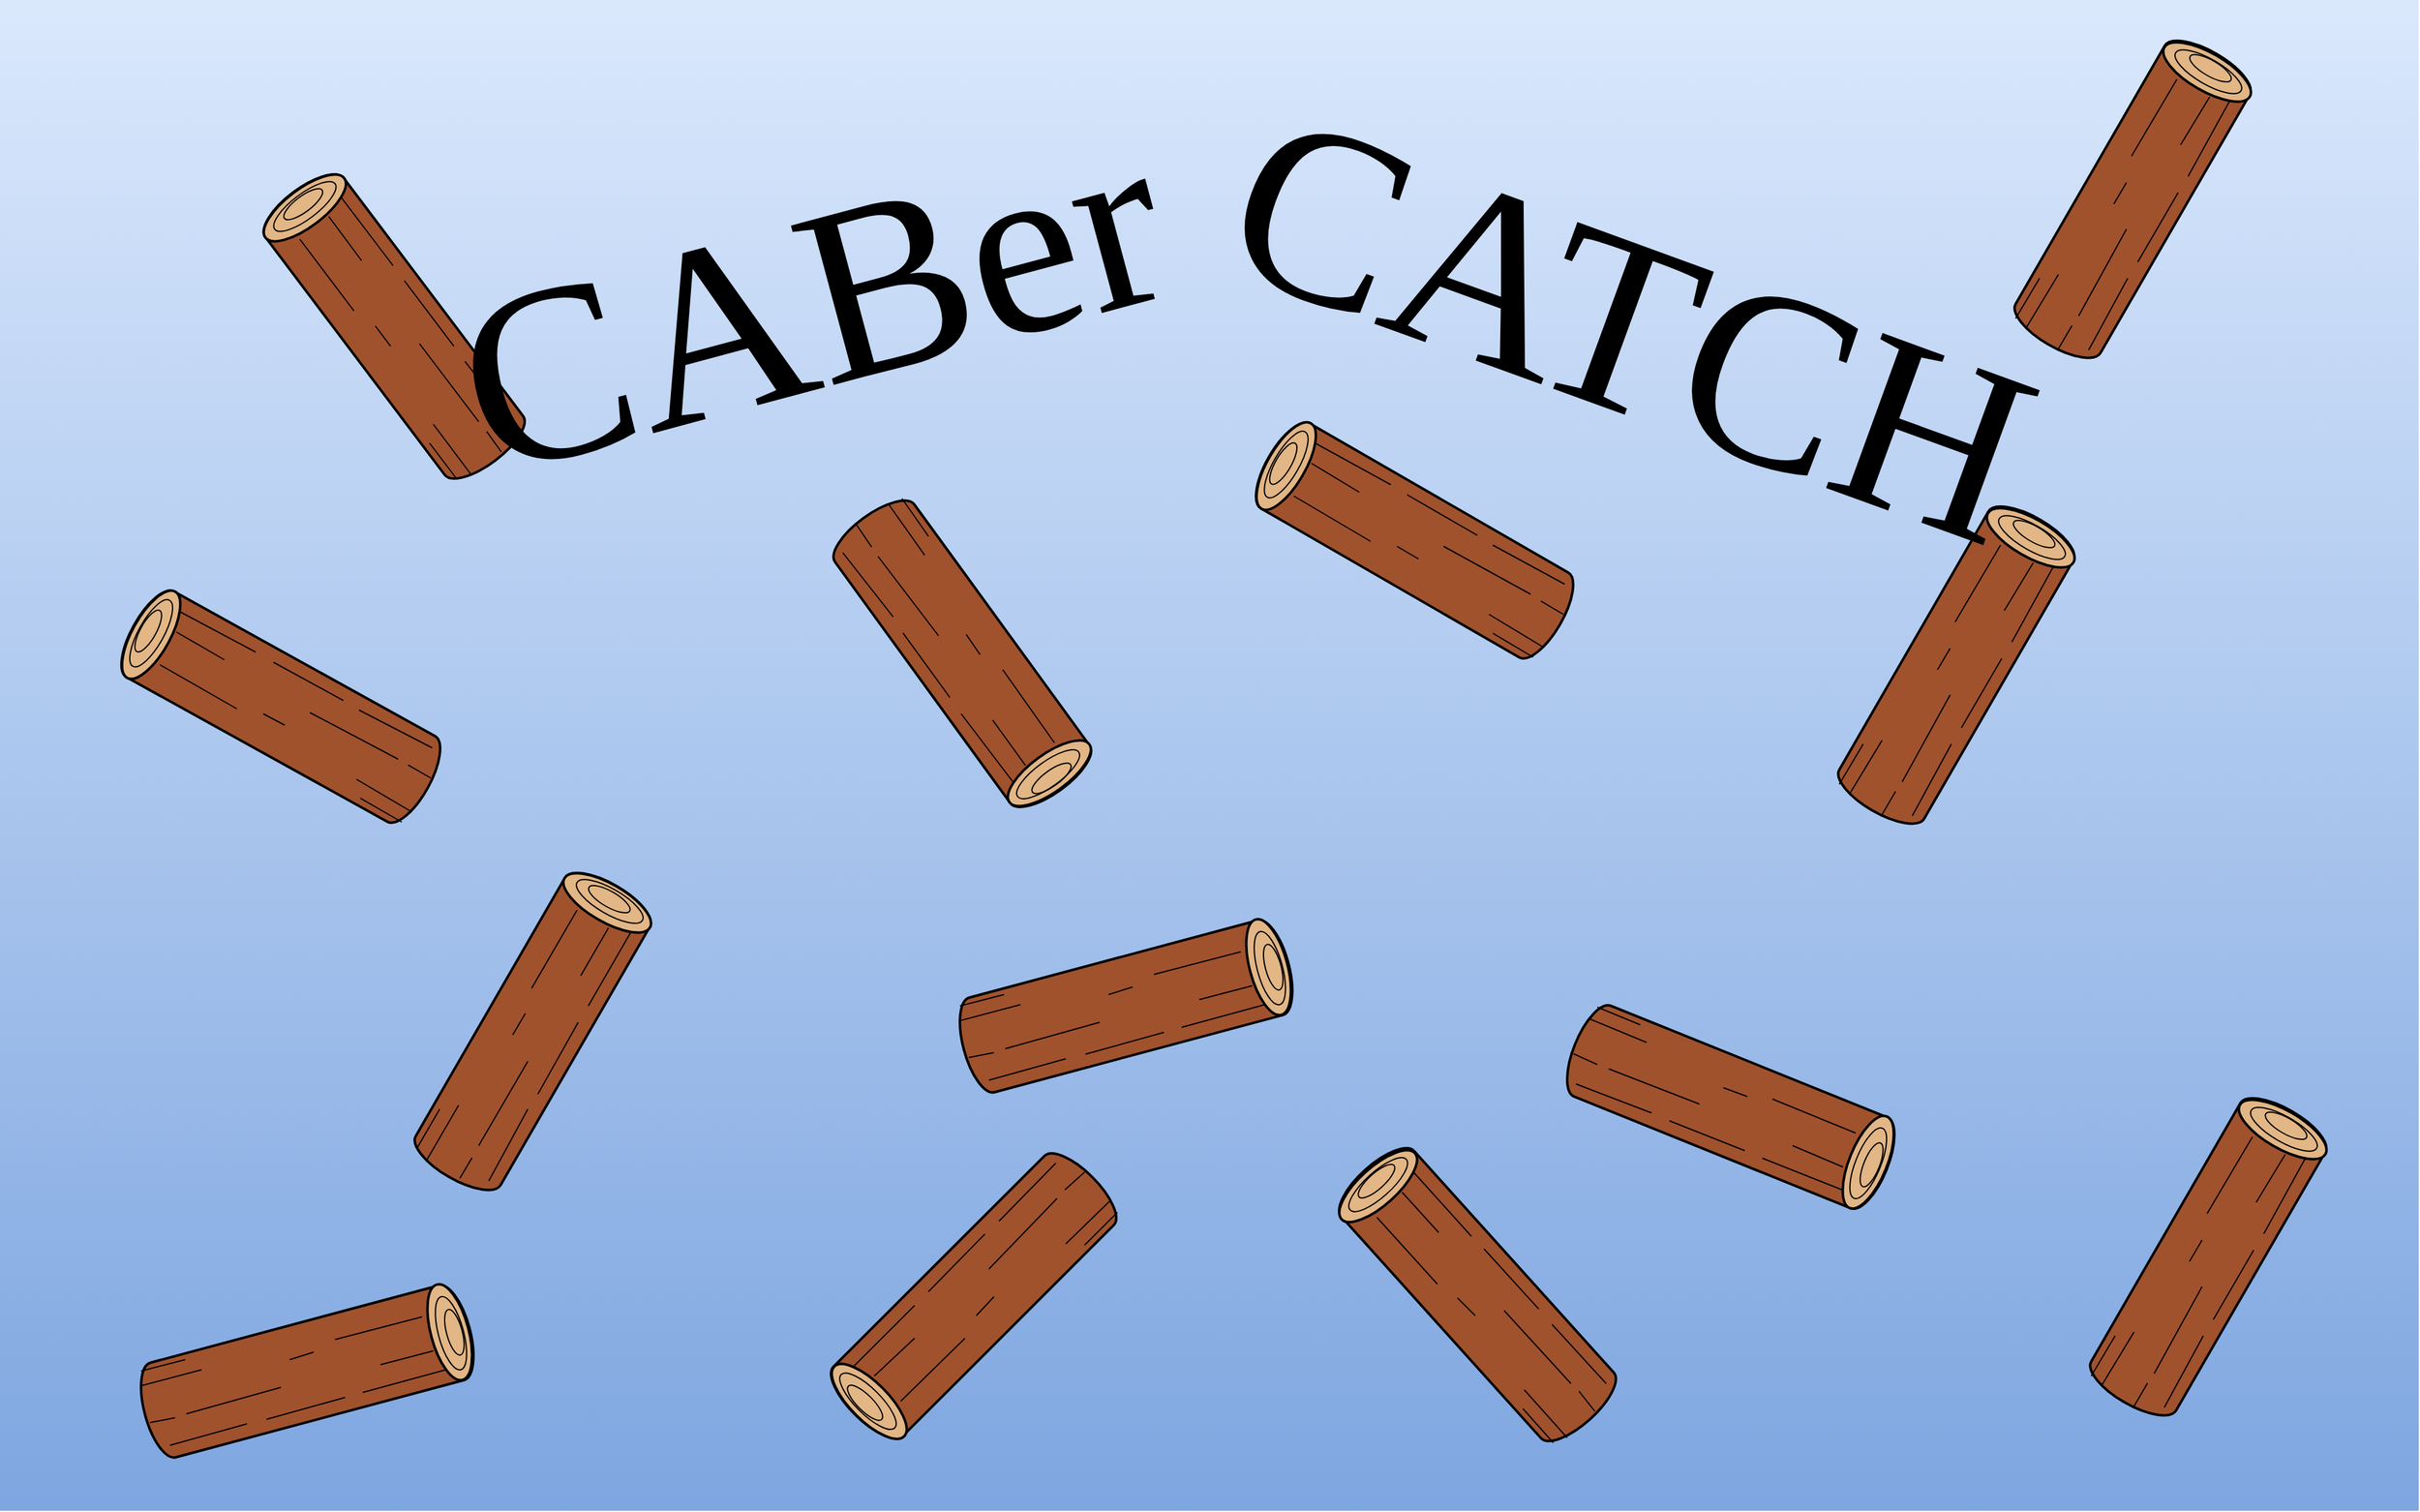 <mxfile version="24.7.16">
  <diagram id="QxWAVT24oZoTvNu8gBAk" name="Page-1">
    <mxGraphModel grid="1" page="1" gridSize="10" guides="1" tooltips="1" connect="1" arrows="1" fold="1" pageScale="1" pageWidth="1920" pageHeight="1200" math="0" shadow="0">
      <root>
        <mxCell id="0" />
        <mxCell id="1" parent="0" />
        <mxCell id="wGj9Bdo_V_vRDQR6ckQa-155" value="" style="rounded=0;whiteSpace=wrap;html=1;fillColor=#dae8fc;gradientColor=#7ea6e0;strokeColor=none;" vertex="1" parent="1">
          <mxGeometry width="1920" height="1200" as="geometry" />
        </mxCell>
        <mxCell id="wGj9Bdo_V_vRDQR6ckQa-1" value="" style="group;rotation=-127;" vertex="1" connectable="0" parent="1">
          <mxGeometry x="180.003" y="220" width="266.62" height="78.37" as="geometry" />
        </mxCell>
        <mxCell id="wGj9Bdo_V_vRDQR6ckQa-2" value="" style="shape=cylinder3;whiteSpace=wrap;html=1;boundedLbl=1;backgroundOutline=1;size=15;strokeColor=default;strokeWidth=2;fillColor=#a0522d;verticalAlign=top;rotation=-37;fontColor=#ffffff;" vertex="1" parent="wGj9Bdo_V_vRDQR6ckQa-1">
          <mxGeometry x="94" y="-94" width="77.8" height="266.62" as="geometry" />
        </mxCell>
        <mxCell id="wGj9Bdo_V_vRDQR6ckQa-3" value="" style="ellipse;whiteSpace=wrap;html=1;strokeColor=default;strokeWidth=2;fillColor=#E2B685;verticalAlign=top;fontColor=#000000;rotation=-127;" vertex="1" parent="wGj9Bdo_V_vRDQR6ckQa-1">
          <mxGeometry x="47" y="-94" width="30" height="78.37" as="geometry" />
        </mxCell>
        <mxCell id="wGj9Bdo_V_vRDQR6ckQa-4" value="" style="endArrow=none;html=1;rounded=0;strokeWidth=1;" edge="1" parent="wGj9Bdo_V_vRDQR6ckQa-1">
          <mxGeometry width="50" height="50" relative="1" as="geometry">
            <mxPoint x="194" y="157" as="sourcePoint" />
            <mxPoint x="164" y="117" as="targetPoint" />
          </mxGeometry>
        </mxCell>
        <mxCell id="wGj9Bdo_V_vRDQR6ckQa-5" value="" style="endArrow=none;html=1;rounded=0;strokeWidth=1;" edge="1" parent="wGj9Bdo_V_vRDQR6ckQa-1">
          <mxGeometry width="50" height="50" relative="1" as="geometry">
            <mxPoint x="132" y="-9" as="sourcePoint" />
            <mxPoint x="91" y="-63" as="targetPoint" />
          </mxGeometry>
        </mxCell>
        <mxCell id="wGj9Bdo_V_vRDQR6ckQa-6" value="" style="endArrow=none;html=1;rounded=0;strokeWidth=1;exitX=0.865;exitY=0.654;exitDx=0;exitDy=0;exitPerimeter=0;" edge="1" parent="wGj9Bdo_V_vRDQR6ckQa-1" source="wGj9Bdo_V_vRDQR6ckQa-2">
          <mxGeometry width="50" height="50" relative="1" as="geometry">
            <mxPoint x="170" y="42" as="sourcePoint" />
            <mxPoint x="141" y="3" as="targetPoint" />
          </mxGeometry>
        </mxCell>
        <mxCell id="wGj9Bdo_V_vRDQR6ckQa-7" value="" style="endArrow=none;html=1;rounded=0;strokeWidth=1;" edge="1" parent="wGj9Bdo_V_vRDQR6ckQa-1">
          <mxGeometry width="50" height="50" relative="1" as="geometry">
            <mxPoint x="200" y="115" as="sourcePoint" />
            <mxPoint x="153" y="53" as="targetPoint" />
          </mxGeometry>
        </mxCell>
        <mxCell id="wGj9Bdo_V_vRDQR6ckQa-8" value="" style="endArrow=none;html=1;rounded=0;strokeWidth=1;" edge="1" parent="wGj9Bdo_V_vRDQR6ckQa-1">
          <mxGeometry width="50" height="50" relative="1" as="geometry">
            <mxPoint x="107" y="-13" as="sourcePoint" />
            <mxPoint x="81" y="-48" as="targetPoint" />
          </mxGeometry>
        </mxCell>
        <mxCell id="wGj9Bdo_V_vRDQR6ckQa-9" value="" style="endArrow=none;html=1;rounded=0;strokeWidth=1;" edge="1" parent="wGj9Bdo_V_vRDQR6ckQa-1">
          <mxGeometry width="50" height="50" relative="1" as="geometry">
            <mxPoint x="101" y="27" as="sourcePoint" />
            <mxPoint x="58" y="-30" as="targetPoint" />
          </mxGeometry>
        </mxCell>
        <mxCell id="wGj9Bdo_V_vRDQR6ckQa-10" value="" style="endArrow=none;html=1;rounded=0;strokeWidth=1;" edge="1" parent="wGj9Bdo_V_vRDQR6ckQa-1">
          <mxGeometry width="50" height="50" relative="1" as="geometry">
            <mxPoint x="130" y="55" as="sourcePoint" />
            <mxPoint x="118" y="39" as="targetPoint" />
          </mxGeometry>
        </mxCell>
        <mxCell id="wGj9Bdo_V_vRDQR6ckQa-11" value="" style="endArrow=none;html=1;rounded=0;strokeWidth=1;entryX=0.608;entryY=0.916;entryDx=0;entryDy=0;entryPerimeter=0;" edge="1" parent="wGj9Bdo_V_vRDQR6ckQa-1" target="wGj9Bdo_V_vRDQR6ckQa-2">
          <mxGeometry width="50" height="50" relative="1" as="geometry">
            <mxPoint x="218" y="139" as="sourcePoint" />
            <mxPoint x="212" y="131" as="targetPoint" />
          </mxGeometry>
        </mxCell>
        <mxCell id="wGj9Bdo_V_vRDQR6ckQa-12" value="" style="endArrow=none;html=1;rounded=0;strokeWidth=1;exitX=0.865;exitY=0.654;exitDx=0;exitDy=0;exitPerimeter=0;" edge="1" parent="wGj9Bdo_V_vRDQR6ckQa-1">
          <mxGeometry width="50" height="50" relative="1" as="geometry">
            <mxPoint x="229" y="118" as="sourcePoint" />
            <mxPoint x="189" y="67" as="targetPoint" />
          </mxGeometry>
        </mxCell>
        <mxCell id="wGj9Bdo_V_vRDQR6ckQa-13" value="" style="endArrow=none;html=1;rounded=0;strokeWidth=1;" edge="1" parent="wGj9Bdo_V_vRDQR6ckQa-1">
          <mxGeometry width="50" height="50" relative="1" as="geometry">
            <mxPoint x="183" y="161" as="sourcePoint" />
            <mxPoint x="161" y="132" as="targetPoint" />
          </mxGeometry>
        </mxCell>
        <mxCell id="wGj9Bdo_V_vRDQR6ckQa-14" value="" style="ellipse;whiteSpace=wrap;html=1;strokeColor=default;strokeWidth=1;fillColor=none;gradientColor=none;verticalAlign=top;rotation=-37;" vertex="1" parent="wGj9Bdo_V_vRDQR6ckQa-1">
          <mxGeometry x="32" y="-66" width="60" height="20" as="geometry" />
        </mxCell>
        <mxCell id="wGj9Bdo_V_vRDQR6ckQa-15" value="" style="ellipse;whiteSpace=wrap;html=1;strokeColor=default;strokeWidth=1;fillColor=none;gradientColor=none;verticalAlign=top;rotation=-37;" vertex="1" parent="wGj9Bdo_V_vRDQR6ckQa-1">
          <mxGeometry x="42" y="-64" width="37.38" height="12.46" as="geometry" />
        </mxCell>
        <mxCell id="wGj9Bdo_V_vRDQR6ckQa-16" value="" style="group;rotation=-60;" vertex="1" connectable="0" parent="1">
          <mxGeometry x="290.003" y="780" width="266.62" height="78.37" as="geometry" />
        </mxCell>
        <mxCell id="wGj9Bdo_V_vRDQR6ckQa-17" value="" style="shape=cylinder3;whiteSpace=wrap;html=1;boundedLbl=1;backgroundOutline=1;size=15;strokeColor=default;strokeWidth=2;fillColor=#a0522d;verticalAlign=top;rotation=30;fontColor=#ffffff;" vertex="1" parent="wGj9Bdo_V_vRDQR6ckQa-16">
          <mxGeometry x="94" y="-94" width="77.8" height="266.62" as="geometry" />
        </mxCell>
        <mxCell id="wGj9Bdo_V_vRDQR6ckQa-18" value="" style="ellipse;whiteSpace=wrap;html=1;strokeColor=default;strokeWidth=2;fillColor=#E2B685;verticalAlign=top;fontColor=#000000;rotation=-60;" vertex="1" parent="wGj9Bdo_V_vRDQR6ckQa-16">
          <mxGeometry x="177" y="-102" width="30" height="78.37" as="geometry" />
        </mxCell>
        <mxCell id="wGj9Bdo_V_vRDQR6ckQa-19" value="" style="endArrow=none;html=1;rounded=0;strokeWidth=1;" edge="1" parent="wGj9Bdo_V_vRDQR6ckQa-16">
          <mxGeometry width="50" height="50" relative="1" as="geometry">
            <mxPoint x="49" y="141" as="sourcePoint" />
            <mxPoint x="74" y="98" as="targetPoint" />
          </mxGeometry>
        </mxCell>
        <mxCell id="wGj9Bdo_V_vRDQR6ckQa-20" value="" style="endArrow=none;html=1;rounded=0;strokeWidth=1;" edge="1" parent="wGj9Bdo_V_vRDQR6ckQa-16">
          <mxGeometry width="50" height="50" relative="1" as="geometry">
            <mxPoint x="177" y="19" as="sourcePoint" />
            <mxPoint x="211" y="-40" as="targetPoint" />
          </mxGeometry>
        </mxCell>
        <mxCell id="wGj9Bdo_V_vRDQR6ckQa-21" value="" style="endArrow=none;html=1;rounded=0;strokeWidth=1;exitX=0.865;exitY=0.654;exitDx=0;exitDy=0;exitPerimeter=0;" edge="1" parent="wGj9Bdo_V_vRDQR6ckQa-16" source="wGj9Bdo_V_vRDQR6ckQa-17">
          <mxGeometry width="50" height="50" relative="1" as="geometry">
            <mxPoint x="145" y="74" as="sourcePoint" />
            <mxPoint x="169" y="32" as="targetPoint" />
          </mxGeometry>
        </mxCell>
        <mxCell id="wGj9Bdo_V_vRDQR6ckQa-22" value="" style="endArrow=none;html=1;rounded=0;strokeWidth=1;" edge="1" parent="wGj9Bdo_V_vRDQR6ckQa-16">
          <mxGeometry width="50" height="50" relative="1" as="geometry">
            <mxPoint x="90" y="130" as="sourcePoint" />
            <mxPoint x="129" y="63" as="targetPoint" />
          </mxGeometry>
        </mxCell>
        <mxCell id="wGj9Bdo_V_vRDQR6ckQa-23" value="" style="endArrow=none;html=1;rounded=0;strokeWidth=1;" edge="1" parent="wGj9Bdo_V_vRDQR6ckQa-16">
          <mxGeometry width="50" height="50" relative="1" as="geometry">
            <mxPoint x="171" y="-5" as="sourcePoint" />
            <mxPoint x="193" y="-43" as="targetPoint" />
          </mxGeometry>
        </mxCell>
        <mxCell id="wGj9Bdo_V_vRDQR6ckQa-24" value="" style="endArrow=none;html=1;rounded=0;strokeWidth=1;" edge="1" parent="wGj9Bdo_V_vRDQR6ckQa-16">
          <mxGeometry width="50" height="50" relative="1" as="geometry">
            <mxPoint x="132" y="5" as="sourcePoint" />
            <mxPoint x="168" y="-57" as="targetPoint" />
          </mxGeometry>
        </mxCell>
        <mxCell id="wGj9Bdo_V_vRDQR6ckQa-25" value="" style="endArrow=none;html=1;rounded=0;strokeWidth=1;" edge="1" parent="wGj9Bdo_V_vRDQR6ckQa-16">
          <mxGeometry width="50" height="50" relative="1" as="geometry">
            <mxPoint x="117" y="42" as="sourcePoint" />
            <mxPoint x="127" y="25" as="targetPoint" />
          </mxGeometry>
        </mxCell>
        <mxCell id="wGj9Bdo_V_vRDQR6ckQa-26" value="" style="endArrow=none;html=1;rounded=0;strokeWidth=1;entryX=0.608;entryY=0.916;entryDx=0;entryDy=0;entryPerimeter=0;" edge="1" parent="wGj9Bdo_V_vRDQR6ckQa-16" target="wGj9Bdo_V_vRDQR6ckQa-17">
          <mxGeometry width="50" height="50" relative="1" as="geometry">
            <mxPoint x="75" y="156" as="sourcePoint" />
            <mxPoint x="80" y="148" as="targetPoint" />
          </mxGeometry>
        </mxCell>
        <mxCell id="wGj9Bdo_V_vRDQR6ckQa-27" value="" style="endArrow=none;html=1;rounded=0;strokeWidth=1;exitX=0.865;exitY=0.654;exitDx=0;exitDy=0;exitPerimeter=0;" edge="1" parent="wGj9Bdo_V_vRDQR6ckQa-16">
          <mxGeometry width="50" height="50" relative="1" as="geometry">
            <mxPoint x="98" y="158" as="sourcePoint" />
            <mxPoint x="129" y="101" as="targetPoint" />
          </mxGeometry>
        </mxCell>
        <mxCell id="wGj9Bdo_V_vRDQR6ckQa-28" value="" style="endArrow=none;html=1;rounded=0;strokeWidth=1;" edge="1" parent="wGj9Bdo_V_vRDQR6ckQa-16">
          <mxGeometry width="50" height="50" relative="1" as="geometry">
            <mxPoint x="41" y="132" as="sourcePoint" />
            <mxPoint x="59" y="101" as="targetPoint" />
          </mxGeometry>
        </mxCell>
        <mxCell id="wGj9Bdo_V_vRDQR6ckQa-29" value="" style="ellipse;whiteSpace=wrap;html=1;strokeColor=default;strokeWidth=1;fillColor=none;gradientColor=none;verticalAlign=top;rotation=30;" vertex="1" parent="wGj9Bdo_V_vRDQR6ckQa-16">
          <mxGeometry x="164" y="-74" width="60" height="20" as="geometry" />
        </mxCell>
        <mxCell id="wGj9Bdo_V_vRDQR6ckQa-30" value="" style="ellipse;whiteSpace=wrap;html=1;strokeColor=default;strokeWidth=1;fillColor=none;gradientColor=none;verticalAlign=top;rotation=30;" vertex="1" parent="wGj9Bdo_V_vRDQR6ckQa-16">
          <mxGeometry x="175" y="-72" width="37.38" height="12.46" as="geometry" />
        </mxCell>
        <mxCell id="wGj9Bdo_V_vRDQR6ckQa-32" value="" style="group;rotation=22;" vertex="1" connectable="0" parent="1">
          <mxGeometry x="1240.003" y="840" width="266.62" height="78.37" as="geometry" />
        </mxCell>
        <mxCell id="wGj9Bdo_V_vRDQR6ckQa-33" value="" style="shape=cylinder3;whiteSpace=wrap;html=1;boundedLbl=1;backgroundOutline=1;size=15;strokeColor=default;strokeWidth=2;fillColor=#a0522d;verticalAlign=top;rotation=112;fontColor=#ffffff;" vertex="1" parent="wGj9Bdo_V_vRDQR6ckQa-32">
          <mxGeometry x="95" y="-94" width="77.8" height="266.62" as="geometry" />
        </mxCell>
        <mxCell id="wGj9Bdo_V_vRDQR6ckQa-34" value="" style="ellipse;whiteSpace=wrap;html=1;strokeColor=default;strokeWidth=2;fillColor=#E2B685;verticalAlign=top;fontColor=#000000;rotation=22;" vertex="1" parent="wGj9Bdo_V_vRDQR6ckQa-32">
          <mxGeometry x="228" y="44" width="30" height="78.37" as="geometry" />
        </mxCell>
        <mxCell id="wGj9Bdo_V_vRDQR6ckQa-35" value="" style="endArrow=none;html=1;rounded=0;strokeWidth=1;" edge="1" parent="wGj9Bdo_V_vRDQR6ckQa-32">
          <mxGeometry width="50" height="50" relative="1" as="geometry">
            <mxPoint x="21" y="-31" as="sourcePoint" />
            <mxPoint x="67" y="-12" as="targetPoint" />
          </mxGeometry>
        </mxCell>
        <mxCell id="wGj9Bdo_V_vRDQR6ckQa-36" value="" style="endArrow=none;html=1;rounded=0;strokeWidth=1;" edge="1" parent="wGj9Bdo_V_vRDQR6ckQa-32">
          <mxGeometry width="50" height="50" relative="1" as="geometry">
            <mxPoint x="159" y="80" as="sourcePoint" />
            <mxPoint x="222" y="105" as="targetPoint" />
          </mxGeometry>
        </mxCell>
        <mxCell id="wGj9Bdo_V_vRDQR6ckQa-37" value="" style="endArrow=none;html=1;rounded=0;strokeWidth=1;exitX=0.865;exitY=0.654;exitDx=0;exitDy=0;exitPerimeter=0;" edge="1" parent="wGj9Bdo_V_vRDQR6ckQa-32" source="wGj9Bdo_V_vRDQR6ckQa-33">
          <mxGeometry width="50" height="50" relative="1" as="geometry">
            <mxPoint x="100" y="56" as="sourcePoint" />
            <mxPoint x="145" y="74" as="targetPoint" />
          </mxGeometry>
        </mxCell>
        <mxCell id="wGj9Bdo_V_vRDQR6ckQa-38" value="" style="endArrow=none;html=1;rounded=0;strokeWidth=1;" edge="1" parent="wGj9Bdo_V_vRDQR6ckQa-32">
          <mxGeometry width="50" height="50" relative="1" as="geometry">
            <mxPoint x="37" y="9" as="sourcePoint" />
            <mxPoint x="109" y="37" as="targetPoint" />
          </mxGeometry>
        </mxCell>
        <mxCell id="wGj9Bdo_V_vRDQR6ckQa-39" value="" style="endArrow=none;html=1;rounded=0;strokeWidth=1;" edge="1" parent="wGj9Bdo_V_vRDQR6ckQa-32">
          <mxGeometry width="50" height="50" relative="1" as="geometry">
            <mxPoint x="183" y="70" as="sourcePoint" />
            <mxPoint x="223" y="87" as="targetPoint" />
          </mxGeometry>
        </mxCell>
        <mxCell id="wGj9Bdo_V_vRDQR6ckQa-40" value="" style="endArrow=none;html=1;rounded=0;strokeWidth=1;" edge="1" parent="wGj9Bdo_V_vRDQR6ckQa-32">
          <mxGeometry width="50" height="50" relative="1" as="geometry">
            <mxPoint x="167" y="33" as="sourcePoint" />
            <mxPoint x="233" y="60" as="targetPoint" />
          </mxGeometry>
        </mxCell>
        <mxCell id="wGj9Bdo_V_vRDQR6ckQa-41" value="" style="endArrow=none;html=1;rounded=0;strokeWidth=1;" edge="1" parent="wGj9Bdo_V_vRDQR6ckQa-32">
          <mxGeometry width="50" height="50" relative="1" as="geometry">
            <mxPoint x="128" y="24" as="sourcePoint" />
            <mxPoint x="147" y="31" as="targetPoint" />
          </mxGeometry>
        </mxCell>
        <mxCell id="wGj9Bdo_V_vRDQR6ckQa-42" value="" style="endArrow=none;html=1;rounded=0;strokeWidth=1;entryX=0.608;entryY=0.916;entryDx=0;entryDy=0;entryPerimeter=0;" edge="1" parent="wGj9Bdo_V_vRDQR6ckQa-32" target="wGj9Bdo_V_vRDQR6ckQa-33">
          <mxGeometry width="50" height="50" relative="1" as="geometry">
            <mxPoint x="9" y="-3" as="sourcePoint" />
            <mxPoint x="19" y="1" as="targetPoint" />
          </mxGeometry>
        </mxCell>
        <mxCell id="wGj9Bdo_V_vRDQR6ckQa-43" value="" style="endArrow=none;html=1;rounded=0;strokeWidth=1;exitX=0.865;exitY=0.654;exitDx=0;exitDy=0;exitPerimeter=0;" edge="1" parent="wGj9Bdo_V_vRDQR6ckQa-32">
          <mxGeometry width="50" height="50" relative="1" as="geometry">
            <mxPoint x="11" y="21" as="sourcePoint" />
            <mxPoint x="71" y="44" as="targetPoint" />
          </mxGeometry>
        </mxCell>
        <mxCell id="wGj9Bdo_V_vRDQR6ckQa-44" value="" style="endArrow=none;html=1;rounded=0;strokeWidth=1;" edge="1" parent="wGj9Bdo_V_vRDQR6ckQa-32">
          <mxGeometry width="50" height="50" relative="1" as="geometry">
            <mxPoint x="28" y="-40" as="sourcePoint" />
            <mxPoint x="62" y="-26" as="targetPoint" />
          </mxGeometry>
        </mxCell>
        <mxCell id="wGj9Bdo_V_vRDQR6ckQa-45" value="" style="ellipse;whiteSpace=wrap;html=1;strokeColor=default;strokeWidth=1;fillColor=none;gradientColor=none;verticalAlign=top;rotation=112;" vertex="1" parent="wGj9Bdo_V_vRDQR6ckQa-32">
          <mxGeometry x="213" y="74" width="60" height="20" as="geometry" />
        </mxCell>
        <mxCell id="wGj9Bdo_V_vRDQR6ckQa-46" value="" style="ellipse;whiteSpace=wrap;html=1;strokeColor=default;strokeWidth=1;fillColor=none;gradientColor=none;verticalAlign=top;rotation=112;" vertex="1" parent="wGj9Bdo_V_vRDQR6ckQa-32">
          <mxGeometry x="227" y="79" width="37.38" height="12.46" as="geometry" />
        </mxCell>
        <mxCell id="wGj9Bdo_V_vRDQR6ckQa-48" value="" style="group;rotation=-225;" vertex="1" connectable="0" parent="1">
          <mxGeometry x="640.003" y="990" width="266.62" height="78.37" as="geometry" />
        </mxCell>
        <mxCell id="wGj9Bdo_V_vRDQR6ckQa-49" value="" style="shape=cylinder3;whiteSpace=wrap;html=1;boundedLbl=1;backgroundOutline=1;size=15;strokeColor=default;strokeWidth=2;fillColor=#a0522d;verticalAlign=top;rotation=-135;fontColor=#ffffff;" vertex="1" parent="wGj9Bdo_V_vRDQR6ckQa-48">
          <mxGeometry x="94" y="-94" width="77.8" height="266.62" as="geometry" />
        </mxCell>
        <mxCell id="wGj9Bdo_V_vRDQR6ckQa-50" value="" style="ellipse;whiteSpace=wrap;html=1;strokeColor=default;strokeWidth=2;fillColor=#E2B685;verticalAlign=top;fontColor=#000000;rotation=-225;" vertex="1" parent="wGj9Bdo_V_vRDQR6ckQa-48">
          <mxGeometry x="35" y="84" width="30" height="78.37" as="geometry" />
        </mxCell>
        <mxCell id="wGj9Bdo_V_vRDQR6ckQa-51" value="" style="endArrow=none;html=1;rounded=0;strokeWidth=1;" edge="1" parent="wGj9Bdo_V_vRDQR6ckQa-48">
          <mxGeometry width="50" height="50" relative="1" as="geometry">
            <mxPoint x="242" y="-37" as="sourcePoint" />
            <mxPoint x="206" y="-2" as="targetPoint" />
          </mxGeometry>
        </mxCell>
        <mxCell id="wGj9Bdo_V_vRDQR6ckQa-52" value="" style="endArrow=none;html=1;rounded=0;strokeWidth=1;" edge="1" parent="wGj9Bdo_V_vRDQR6ckQa-48">
          <mxGeometry width="50" height="50" relative="1" as="geometry">
            <mxPoint x="86" y="47" as="sourcePoint" />
            <mxPoint x="38" y="95" as="targetPoint" />
          </mxGeometry>
        </mxCell>
        <mxCell id="wGj9Bdo_V_vRDQR6ckQa-53" value="" style="endArrow=none;html=1;rounded=0;strokeWidth=1;exitX=0.865;exitY=0.654;exitDx=0;exitDy=0;exitPerimeter=0;" edge="1" parent="wGj9Bdo_V_vRDQR6ckQa-48" source="wGj9Bdo_V_vRDQR6ckQa-49">
          <mxGeometry width="50" height="50" relative="1" as="geometry">
            <mxPoint x="131" y="2" as="sourcePoint" />
            <mxPoint x="97" y="36" as="targetPoint" />
          </mxGeometry>
        </mxCell>
        <mxCell id="wGj9Bdo_V_vRDQR6ckQa-54" value="" style="endArrow=none;html=1;rounded=0;strokeWidth=1;" edge="1" parent="wGj9Bdo_V_vRDQR6ckQa-48">
          <mxGeometry width="50" height="50" relative="1" as="geometry">
            <mxPoint x="199" y="-38" as="sourcePoint" />
            <mxPoint x="145" y="18" as="targetPoint" />
          </mxGeometry>
        </mxCell>
        <mxCell id="wGj9Bdo_V_vRDQR6ckQa-55" value="" style="endArrow=none;html=1;rounded=0;strokeWidth=1;" edge="1" parent="wGj9Bdo_V_vRDQR6ckQa-48">
          <mxGeometry width="50" height="50" relative="1" as="geometry">
            <mxPoint x="86" y="73" as="sourcePoint" />
            <mxPoint x="54" y="103" as="targetPoint" />
          </mxGeometry>
        </mxCell>
        <mxCell id="wGj9Bdo_V_vRDQR6ckQa-56" value="" style="endArrow=none;html=1;rounded=0;strokeWidth=1;" edge="1" parent="wGj9Bdo_V_vRDQR6ckQa-48">
          <mxGeometry width="50" height="50" relative="1" as="geometry">
            <mxPoint x="126" y="73" as="sourcePoint" />
            <mxPoint x="75" y="123" as="targetPoint" />
          </mxGeometry>
        </mxCell>
        <mxCell id="wGj9Bdo_V_vRDQR6ckQa-57" value="" style="endArrow=none;html=1;rounded=0;strokeWidth=1;" edge="1" parent="wGj9Bdo_V_vRDQR6ckQa-48">
          <mxGeometry width="50" height="50" relative="1" as="geometry">
            <mxPoint x="149" y="40" as="sourcePoint" />
            <mxPoint x="135" y="55" as="targetPoint" />
          </mxGeometry>
        </mxCell>
        <mxCell id="wGj9Bdo_V_vRDQR6ckQa-58" value="" style="endArrow=none;html=1;rounded=0;strokeWidth=1;entryX=0.608;entryY=0.916;entryDx=0;entryDy=0;entryPerimeter=0;" edge="1" parent="wGj9Bdo_V_vRDQR6ckQa-48" target="wGj9Bdo_V_vRDQR6ckQa-49">
          <mxGeometry width="50" height="50" relative="1" as="geometry">
            <mxPoint x="221" y="-59" as="sourcePoint" />
            <mxPoint x="213" y="-51" as="targetPoint" />
          </mxGeometry>
        </mxCell>
        <mxCell id="wGj9Bdo_V_vRDQR6ckQa-59" value="" style="endArrow=none;html=1;rounded=0;strokeWidth=1;exitX=0.865;exitY=0.654;exitDx=0;exitDy=0;exitPerimeter=0;" edge="1" parent="wGj9Bdo_V_vRDQR6ckQa-48">
          <mxGeometry width="50" height="50" relative="1" as="geometry">
            <mxPoint x="198" y="-66" as="sourcePoint" />
            <mxPoint x="153" y="-20" as="targetPoint" />
          </mxGeometry>
        </mxCell>
        <mxCell id="wGj9Bdo_V_vRDQR6ckQa-60" value="" style="endArrow=none;html=1;rounded=0;strokeWidth=1;" edge="1" parent="wGj9Bdo_V_vRDQR6ckQa-48">
          <mxGeometry width="50" height="50" relative="1" as="geometry">
            <mxPoint x="247" y="-27" as="sourcePoint" />
            <mxPoint x="221" y="-1" as="targetPoint" />
          </mxGeometry>
        </mxCell>
        <mxCell id="wGj9Bdo_V_vRDQR6ckQa-61" value="" style="ellipse;whiteSpace=wrap;html=1;strokeColor=default;strokeWidth=1;fillColor=none;gradientColor=none;verticalAlign=top;rotation=-135;" vertex="1" parent="wGj9Bdo_V_vRDQR6ckQa-48">
          <mxGeometry x="19" y="113" width="60" height="20" as="geometry" />
        </mxCell>
        <mxCell id="wGj9Bdo_V_vRDQR6ckQa-62" value="" style="ellipse;whiteSpace=wrap;html=1;strokeColor=default;strokeWidth=1;fillColor=none;gradientColor=none;verticalAlign=top;rotation=-135;" vertex="1" parent="wGj9Bdo_V_vRDQR6ckQa-48">
          <mxGeometry x="28" y="118" width="37.38" height="12.46" as="geometry" />
        </mxCell>
        <mxCell id="wGj9Bdo_V_vRDQR6ckQa-63" value="" style="group;rotation=-60;" vertex="1" connectable="0" parent="1">
          <mxGeometry x="1560.003" y="120" width="266.62" height="78.37" as="geometry" />
        </mxCell>
        <mxCell id="wGj9Bdo_V_vRDQR6ckQa-64" value="" style="shape=cylinder3;whiteSpace=wrap;html=1;boundedLbl=1;backgroundOutline=1;size=15;strokeColor=default;strokeWidth=2;fillColor=#a0522d;verticalAlign=top;rotation=30;fontColor=#ffffff;" vertex="1" parent="wGj9Bdo_V_vRDQR6ckQa-63">
          <mxGeometry x="94" y="-95" width="77.8" height="266.62" as="geometry" />
        </mxCell>
        <mxCell id="wGj9Bdo_V_vRDQR6ckQa-65" value="" style="ellipse;whiteSpace=wrap;html=1;strokeColor=default;strokeWidth=2;fillColor=#E2B685;verticalAlign=top;fontColor=#000000;rotation=-60;" vertex="1" parent="wGj9Bdo_V_vRDQR6ckQa-63">
          <mxGeometry x="177" y="-102" width="30" height="78.37" as="geometry" />
        </mxCell>
        <mxCell id="wGj9Bdo_V_vRDQR6ckQa-66" value="" style="endArrow=none;html=1;rounded=0;strokeWidth=1;" edge="1" parent="wGj9Bdo_V_vRDQR6ckQa-63">
          <mxGeometry width="50" height="50" relative="1" as="geometry">
            <mxPoint x="48" y="141" as="sourcePoint" />
            <mxPoint x="74" y="98" as="targetPoint" />
          </mxGeometry>
        </mxCell>
        <mxCell id="wGj9Bdo_V_vRDQR6ckQa-67" value="" style="endArrow=none;html=1;rounded=0;strokeWidth=1;" edge="1" parent="wGj9Bdo_V_vRDQR6ckQa-63">
          <mxGeometry width="50" height="50" relative="1" as="geometry">
            <mxPoint x="177" y="20" as="sourcePoint" />
            <mxPoint x="210" y="-40" as="targetPoint" />
          </mxGeometry>
        </mxCell>
        <mxCell id="wGj9Bdo_V_vRDQR6ckQa-68" value="" style="endArrow=none;html=1;rounded=0;strokeWidth=1;exitX=0.865;exitY=0.654;exitDx=0;exitDy=0;exitPerimeter=0;" edge="1" parent="wGj9Bdo_V_vRDQR6ckQa-63" source="wGj9Bdo_V_vRDQR6ckQa-64">
          <mxGeometry width="50" height="50" relative="1" as="geometry">
            <mxPoint x="145" y="75" as="sourcePoint" />
            <mxPoint x="169" y="33" as="targetPoint" />
          </mxGeometry>
        </mxCell>
        <mxCell id="wGj9Bdo_V_vRDQR6ckQa-69" value="" style="endArrow=none;html=1;rounded=0;strokeWidth=1;" edge="1" parent="wGj9Bdo_V_vRDQR6ckQa-63">
          <mxGeometry width="50" height="50" relative="1" as="geometry">
            <mxPoint x="90" y="131" as="sourcePoint" />
            <mxPoint x="128" y="62" as="targetPoint" />
          </mxGeometry>
        </mxCell>
        <mxCell id="wGj9Bdo_V_vRDQR6ckQa-70" value="" style="endArrow=none;html=1;rounded=0;strokeWidth=1;" edge="1" parent="wGj9Bdo_V_vRDQR6ckQa-63">
          <mxGeometry width="50" height="50" relative="1" as="geometry">
            <mxPoint x="171" y="-5" as="sourcePoint" />
            <mxPoint x="194" y="-43" as="targetPoint" />
          </mxGeometry>
        </mxCell>
        <mxCell id="wGj9Bdo_V_vRDQR6ckQa-71" value="" style="endArrow=none;html=1;rounded=0;strokeWidth=1;" edge="1" parent="wGj9Bdo_V_vRDQR6ckQa-63">
          <mxGeometry width="50" height="50" relative="1" as="geometry">
            <mxPoint x="132" y="4" as="sourcePoint" />
            <mxPoint x="168" y="-57" as="targetPoint" />
          </mxGeometry>
        </mxCell>
        <mxCell id="wGj9Bdo_V_vRDQR6ckQa-72" value="" style="endArrow=none;html=1;rounded=0;strokeWidth=1;" edge="1" parent="wGj9Bdo_V_vRDQR6ckQa-63">
          <mxGeometry width="50" height="50" relative="1" as="geometry">
            <mxPoint x="118" y="42" as="sourcePoint" />
            <mxPoint x="128" y="25" as="targetPoint" />
          </mxGeometry>
        </mxCell>
        <mxCell id="wGj9Bdo_V_vRDQR6ckQa-73" value="" style="endArrow=none;html=1;rounded=0;strokeWidth=1;entryX=0.608;entryY=0.916;entryDx=0;entryDy=0;entryPerimeter=0;" edge="1" parent="wGj9Bdo_V_vRDQR6ckQa-63" target="wGj9Bdo_V_vRDQR6ckQa-64">
          <mxGeometry width="50" height="50" relative="1" as="geometry">
            <mxPoint x="74" y="157" as="sourcePoint" />
            <mxPoint x="79" y="147" as="targetPoint" />
          </mxGeometry>
        </mxCell>
        <mxCell id="wGj9Bdo_V_vRDQR6ckQa-74" value="" style="endArrow=none;html=1;rounded=0;strokeWidth=1;exitX=0.865;exitY=0.654;exitDx=0;exitDy=0;exitPerimeter=0;" edge="1" parent="wGj9Bdo_V_vRDQR6ckQa-63">
          <mxGeometry width="50" height="50" relative="1" as="geometry">
            <mxPoint x="98" y="158" as="sourcePoint" />
            <mxPoint x="129" y="101" as="targetPoint" />
          </mxGeometry>
        </mxCell>
        <mxCell id="wGj9Bdo_V_vRDQR6ckQa-75" value="" style="endArrow=none;html=1;rounded=0;strokeWidth=1;" edge="1" parent="wGj9Bdo_V_vRDQR6ckQa-63">
          <mxGeometry width="50" height="50" relative="1" as="geometry">
            <mxPoint x="40" y="133" as="sourcePoint" />
            <mxPoint x="59" y="101" as="targetPoint" />
          </mxGeometry>
        </mxCell>
        <mxCell id="wGj9Bdo_V_vRDQR6ckQa-76" value="" style="ellipse;whiteSpace=wrap;html=1;strokeColor=default;strokeWidth=1;fillColor=none;gradientColor=none;verticalAlign=top;rotation=30;" vertex="1" parent="wGj9Bdo_V_vRDQR6ckQa-63">
          <mxGeometry x="163" y="-73" width="60" height="20" as="geometry" />
        </mxCell>
        <mxCell id="wGj9Bdo_V_vRDQR6ckQa-77" value="" style="ellipse;whiteSpace=wrap;html=1;strokeColor=default;strokeWidth=1;fillColor=none;gradientColor=none;verticalAlign=top;rotation=30;" vertex="1" parent="wGj9Bdo_V_vRDQR6ckQa-63">
          <mxGeometry x="176" y="-72" width="37.38" height="12.46" as="geometry" />
        </mxCell>
        <mxCell id="wGj9Bdo_V_vRDQR6ckQa-78" value="" style="group;rotation=-60;" vertex="1" connectable="0" parent="1">
          <mxGeometry x="1620.003" y="960" width="266.62" height="78.37" as="geometry" />
        </mxCell>
        <mxCell id="wGj9Bdo_V_vRDQR6ckQa-79" value="" style="shape=cylinder3;whiteSpace=wrap;html=1;boundedLbl=1;backgroundOutline=1;size=15;strokeColor=default;strokeWidth=2;fillColor=#a0522d;verticalAlign=top;rotation=30;fontColor=#ffffff;" vertex="1" parent="wGj9Bdo_V_vRDQR6ckQa-78">
          <mxGeometry x="94" y="-95" width="77.8" height="266.62" as="geometry" />
        </mxCell>
        <mxCell id="wGj9Bdo_V_vRDQR6ckQa-80" value="" style="ellipse;whiteSpace=wrap;html=1;strokeColor=default;strokeWidth=2;fillColor=#E2B685;verticalAlign=top;fontColor=#000000;rotation=-60;" vertex="1" parent="wGj9Bdo_V_vRDQR6ckQa-78">
          <mxGeometry x="177" y="-102" width="30" height="78.37" as="geometry" />
        </mxCell>
        <mxCell id="wGj9Bdo_V_vRDQR6ckQa-81" value="" style="endArrow=none;html=1;rounded=0;strokeWidth=1;" edge="1" parent="wGj9Bdo_V_vRDQR6ckQa-78">
          <mxGeometry width="50" height="50" relative="1" as="geometry">
            <mxPoint x="48" y="141" as="sourcePoint" />
            <mxPoint x="74" y="98" as="targetPoint" />
          </mxGeometry>
        </mxCell>
        <mxCell id="wGj9Bdo_V_vRDQR6ckQa-82" value="" style="endArrow=none;html=1;rounded=0;strokeWidth=1;" edge="1" parent="wGj9Bdo_V_vRDQR6ckQa-78">
          <mxGeometry width="50" height="50" relative="1" as="geometry">
            <mxPoint x="177" y="20" as="sourcePoint" />
            <mxPoint x="210" y="-40" as="targetPoint" />
          </mxGeometry>
        </mxCell>
        <mxCell id="wGj9Bdo_V_vRDQR6ckQa-83" value="" style="endArrow=none;html=1;rounded=0;strokeWidth=1;exitX=0.865;exitY=0.654;exitDx=0;exitDy=0;exitPerimeter=0;" edge="1" parent="wGj9Bdo_V_vRDQR6ckQa-78" source="wGj9Bdo_V_vRDQR6ckQa-79">
          <mxGeometry width="50" height="50" relative="1" as="geometry">
            <mxPoint x="145" y="75" as="sourcePoint" />
            <mxPoint x="169" y="33" as="targetPoint" />
          </mxGeometry>
        </mxCell>
        <mxCell id="wGj9Bdo_V_vRDQR6ckQa-84" value="" style="endArrow=none;html=1;rounded=0;strokeWidth=1;" edge="1" parent="wGj9Bdo_V_vRDQR6ckQa-78">
          <mxGeometry width="50" height="50" relative="1" as="geometry">
            <mxPoint x="90" y="131" as="sourcePoint" />
            <mxPoint x="128" y="62" as="targetPoint" />
          </mxGeometry>
        </mxCell>
        <mxCell id="wGj9Bdo_V_vRDQR6ckQa-85" value="" style="endArrow=none;html=1;rounded=0;strokeWidth=1;" edge="1" parent="wGj9Bdo_V_vRDQR6ckQa-78">
          <mxGeometry width="50" height="50" relative="1" as="geometry">
            <mxPoint x="171" y="-5" as="sourcePoint" />
            <mxPoint x="194" y="-43" as="targetPoint" />
          </mxGeometry>
        </mxCell>
        <mxCell id="wGj9Bdo_V_vRDQR6ckQa-86" value="" style="endArrow=none;html=1;rounded=0;strokeWidth=1;" edge="1" parent="wGj9Bdo_V_vRDQR6ckQa-78">
          <mxGeometry width="50" height="50" relative="1" as="geometry">
            <mxPoint x="132" y="4" as="sourcePoint" />
            <mxPoint x="168" y="-57" as="targetPoint" />
          </mxGeometry>
        </mxCell>
        <mxCell id="wGj9Bdo_V_vRDQR6ckQa-87" value="" style="endArrow=none;html=1;rounded=0;strokeWidth=1;" edge="1" parent="wGj9Bdo_V_vRDQR6ckQa-78">
          <mxGeometry width="50" height="50" relative="1" as="geometry">
            <mxPoint x="118" y="42" as="sourcePoint" />
            <mxPoint x="128" y="25" as="targetPoint" />
          </mxGeometry>
        </mxCell>
        <mxCell id="wGj9Bdo_V_vRDQR6ckQa-88" value="" style="endArrow=none;html=1;rounded=0;strokeWidth=1;entryX=0.608;entryY=0.916;entryDx=0;entryDy=0;entryPerimeter=0;" edge="1" parent="wGj9Bdo_V_vRDQR6ckQa-78" target="wGj9Bdo_V_vRDQR6ckQa-79">
          <mxGeometry width="50" height="50" relative="1" as="geometry">
            <mxPoint x="74" y="157" as="sourcePoint" />
            <mxPoint x="79" y="147" as="targetPoint" />
          </mxGeometry>
        </mxCell>
        <mxCell id="wGj9Bdo_V_vRDQR6ckQa-89" value="" style="endArrow=none;html=1;rounded=0;strokeWidth=1;exitX=0.865;exitY=0.654;exitDx=0;exitDy=0;exitPerimeter=0;" edge="1" parent="wGj9Bdo_V_vRDQR6ckQa-78">
          <mxGeometry width="50" height="50" relative="1" as="geometry">
            <mxPoint x="98" y="158" as="sourcePoint" />
            <mxPoint x="129" y="101" as="targetPoint" />
          </mxGeometry>
        </mxCell>
        <mxCell id="wGj9Bdo_V_vRDQR6ckQa-90" value="" style="endArrow=none;html=1;rounded=0;strokeWidth=1;" edge="1" parent="wGj9Bdo_V_vRDQR6ckQa-78">
          <mxGeometry width="50" height="50" relative="1" as="geometry">
            <mxPoint x="40" y="133" as="sourcePoint" />
            <mxPoint x="59" y="101" as="targetPoint" />
          </mxGeometry>
        </mxCell>
        <mxCell id="wGj9Bdo_V_vRDQR6ckQa-91" value="" style="ellipse;whiteSpace=wrap;html=1;strokeColor=default;strokeWidth=1;fillColor=none;gradientColor=none;verticalAlign=top;rotation=30;" vertex="1" parent="wGj9Bdo_V_vRDQR6ckQa-78">
          <mxGeometry x="163" y="-73" width="60" height="20" as="geometry" />
        </mxCell>
        <mxCell id="wGj9Bdo_V_vRDQR6ckQa-92" value="" style="ellipse;whiteSpace=wrap;html=1;strokeColor=default;strokeWidth=1;fillColor=none;gradientColor=none;verticalAlign=top;rotation=30;" vertex="1" parent="wGj9Bdo_V_vRDQR6ckQa-78">
          <mxGeometry x="176" y="-72" width="37.38" height="12.46" as="geometry" />
        </mxCell>
        <mxCell id="wGj9Bdo_V_vRDQR6ckQa-93" value="" style="group;rotation=-151;" vertex="1" connectable="0" parent="1">
          <mxGeometry x="90.003" y="522" width="266.62" height="78.37" as="geometry" />
        </mxCell>
        <mxCell id="wGj9Bdo_V_vRDQR6ckQa-94" value="" style="shape=cylinder3;whiteSpace=wrap;html=1;boundedLbl=1;backgroundOutline=1;size=15;strokeColor=default;strokeWidth=2;fillColor=#a0522d;verticalAlign=top;rotation=-61;fontColor=#ffffff;" vertex="1" parent="wGj9Bdo_V_vRDQR6ckQa-93">
          <mxGeometry x="94" y="-94" width="77.8" height="266.62" as="geometry" />
        </mxCell>
        <mxCell id="wGj9Bdo_V_vRDQR6ckQa-95" value="" style="ellipse;whiteSpace=wrap;html=1;strokeColor=default;strokeWidth=2;fillColor=#E2B685;verticalAlign=top;fontColor=#000000;rotation=-151;" vertex="1" parent="wGj9Bdo_V_vRDQR6ckQa-93">
          <mxGeometry x="15" y="-57" width="30" height="78.37" as="geometry" />
        </mxCell>
        <mxCell id="wGj9Bdo_V_vRDQR6ckQa-96" value="" style="endArrow=none;html=1;rounded=0;strokeWidth=1;" edge="1" parent="wGj9Bdo_V_vRDQR6ckQa-93">
          <mxGeometry width="50" height="50" relative="1" as="geometry">
            <mxPoint x="237" y="123" as="sourcePoint" />
            <mxPoint x="193" y="97" as="targetPoint" />
          </mxGeometry>
        </mxCell>
        <mxCell id="wGj9Bdo_V_vRDQR6ckQa-97" value="" style="endArrow=none;html=1;rounded=0;strokeWidth=1;" edge="1" parent="wGj9Bdo_V_vRDQR6ckQa-93">
          <mxGeometry width="50" height="50" relative="1" as="geometry">
            <mxPoint x="113" y="-4" as="sourcePoint" />
            <mxPoint x="53" y="-36" as="targetPoint" />
          </mxGeometry>
        </mxCell>
        <mxCell id="wGj9Bdo_V_vRDQR6ckQa-98" value="" style="endArrow=none;html=1;rounded=0;strokeWidth=1;exitX=0.865;exitY=0.654;exitDx=0;exitDy=0;exitPerimeter=0;" edge="1" parent="wGj9Bdo_V_vRDQR6ckQa-93" source="wGj9Bdo_V_vRDQR6ckQa-94">
          <mxGeometry width="50" height="50" relative="1" as="geometry">
            <mxPoint x="169" y="27" as="sourcePoint" />
            <mxPoint x="127" y="4" as="targetPoint" />
          </mxGeometry>
        </mxCell>
        <mxCell id="wGj9Bdo_V_vRDQR6ckQa-99" value="" style="endArrow=none;html=1;rounded=0;strokeWidth=1;" edge="1" parent="wGj9Bdo_V_vRDQR6ckQa-93">
          <mxGeometry width="50" height="50" relative="1" as="geometry">
            <mxPoint x="226" y="81" as="sourcePoint" />
            <mxPoint x="156" y="44" as="targetPoint" />
          </mxGeometry>
        </mxCell>
        <mxCell id="wGj9Bdo_V_vRDQR6ckQa-100" value="" style="endArrow=none;html=1;rounded=0;strokeWidth=1;" edge="1" parent="wGj9Bdo_V_vRDQR6ckQa-93">
          <mxGeometry width="50" height="50" relative="1" as="geometry">
            <mxPoint x="88" y="2" as="sourcePoint" />
            <mxPoint x="50" y="-20" as="targetPoint" />
          </mxGeometry>
        </mxCell>
        <mxCell id="wGj9Bdo_V_vRDQR6ckQa-101" value="" style="endArrow=none;html=1;rounded=0;strokeWidth=1;" edge="1" parent="wGj9Bdo_V_vRDQR6ckQa-93">
          <mxGeometry width="50" height="50" relative="1" as="geometry">
            <mxPoint x="98" y="41" as="sourcePoint" />
            <mxPoint x="37" y="6" as="targetPoint" />
          </mxGeometry>
        </mxCell>
        <mxCell id="wGj9Bdo_V_vRDQR6ckQa-102" value="" style="endArrow=none;html=1;rounded=0;strokeWidth=1;" edge="1" parent="wGj9Bdo_V_vRDQR6ckQa-93">
          <mxGeometry width="50" height="50" relative="1" as="geometry">
            <mxPoint x="136" y="54" as="sourcePoint" />
            <mxPoint x="119" y="45" as="targetPoint" />
          </mxGeometry>
        </mxCell>
        <mxCell id="wGj9Bdo_V_vRDQR6ckQa-103" value="" style="endArrow=none;html=1;rounded=0;strokeWidth=1;entryX=0.608;entryY=0.916;entryDx=0;entryDy=0;entryPerimeter=0;" edge="1" parent="wGj9Bdo_V_vRDQR6ckQa-93" target="wGj9Bdo_V_vRDQR6ckQa-94">
          <mxGeometry width="50" height="50" relative="1" as="geometry">
            <mxPoint x="252" y="96" as="sourcePoint" />
            <mxPoint x="242" y="92" as="targetPoint" />
          </mxGeometry>
        </mxCell>
        <mxCell id="wGj9Bdo_V_vRDQR6ckQa-104" value="" style="endArrow=none;html=1;rounded=0;strokeWidth=1;exitX=0.865;exitY=0.654;exitDx=0;exitDy=0;exitPerimeter=0;" edge="1" parent="wGj9Bdo_V_vRDQR6ckQa-93">
          <mxGeometry width="50" height="50" relative="1" as="geometry">
            <mxPoint x="253" y="72" as="sourcePoint" />
            <mxPoint x="195" y="42" as="targetPoint" />
          </mxGeometry>
        </mxCell>
        <mxCell id="wGj9Bdo_V_vRDQR6ckQa-105" value="" style="endArrow=none;html=1;rounded=0;strokeWidth=1;" edge="1" parent="wGj9Bdo_V_vRDQR6ckQa-93">
          <mxGeometry width="50" height="50" relative="1" as="geometry">
            <mxPoint x="229" y="131" as="sourcePoint" />
            <mxPoint x="196" y="112" as="targetPoint" />
          </mxGeometry>
        </mxCell>
        <mxCell id="wGj9Bdo_V_vRDQR6ckQa-106" value="" style="ellipse;whiteSpace=wrap;html=1;strokeColor=default;strokeWidth=1;fillColor=none;gradientColor=none;verticalAlign=top;rotation=-61;" vertex="1" parent="wGj9Bdo_V_vRDQR6ckQa-93">
          <mxGeometry y="-29" width="60" height="20" as="geometry" />
        </mxCell>
        <mxCell id="wGj9Bdo_V_vRDQR6ckQa-107" value="" style="ellipse;whiteSpace=wrap;html=1;strokeColor=default;strokeWidth=1;fillColor=none;gradientColor=none;verticalAlign=top;rotation=-61;" vertex="1" parent="wGj9Bdo_V_vRDQR6ckQa-93">
          <mxGeometry x="9" y="-27" width="37.38" height="12.46" as="geometry" />
        </mxCell>
        <mxCell id="wGj9Bdo_V_vRDQR6ckQa-110" value="" style="group;rotation=-60;" vertex="1" connectable="0" parent="1">
          <mxGeometry x="1420.003" y="490" width="266.62" height="78.37" as="geometry" />
        </mxCell>
        <mxCell id="wGj9Bdo_V_vRDQR6ckQa-111" value="" style="shape=cylinder3;whiteSpace=wrap;html=1;boundedLbl=1;backgroundOutline=1;size=15;strokeColor=default;strokeWidth=2;fillColor=#a0522d;verticalAlign=top;rotation=30;fontColor=#ffffff;" vertex="1" parent="wGj9Bdo_V_vRDQR6ckQa-110">
          <mxGeometry x="94" y="-95" width="77.8" height="266.62" as="geometry" />
        </mxCell>
        <mxCell id="wGj9Bdo_V_vRDQR6ckQa-112" value="" style="ellipse;whiteSpace=wrap;html=1;strokeColor=default;strokeWidth=2;fillColor=#E2B685;verticalAlign=top;fontColor=#000000;rotation=-60;" vertex="1" parent="wGj9Bdo_V_vRDQR6ckQa-110">
          <mxGeometry x="177" y="-102" width="30" height="78.37" as="geometry" />
        </mxCell>
        <mxCell id="wGj9Bdo_V_vRDQR6ckQa-113" value="" style="endArrow=none;html=1;rounded=0;strokeWidth=1;" edge="1" parent="wGj9Bdo_V_vRDQR6ckQa-110">
          <mxGeometry width="50" height="50" relative="1" as="geometry">
            <mxPoint x="48" y="141" as="sourcePoint" />
            <mxPoint x="74" y="98" as="targetPoint" />
          </mxGeometry>
        </mxCell>
        <mxCell id="wGj9Bdo_V_vRDQR6ckQa-114" value="" style="endArrow=none;html=1;rounded=0;strokeWidth=1;" edge="1" parent="wGj9Bdo_V_vRDQR6ckQa-110">
          <mxGeometry width="50" height="50" relative="1" as="geometry">
            <mxPoint x="177" y="20" as="sourcePoint" />
            <mxPoint x="210" y="-40" as="targetPoint" />
          </mxGeometry>
        </mxCell>
        <mxCell id="wGj9Bdo_V_vRDQR6ckQa-115" value="" style="endArrow=none;html=1;rounded=0;strokeWidth=1;exitX=0.865;exitY=0.654;exitDx=0;exitDy=0;exitPerimeter=0;" edge="1" parent="wGj9Bdo_V_vRDQR6ckQa-110" source="wGj9Bdo_V_vRDQR6ckQa-111">
          <mxGeometry width="50" height="50" relative="1" as="geometry">
            <mxPoint x="145" y="75" as="sourcePoint" />
            <mxPoint x="169" y="33" as="targetPoint" />
          </mxGeometry>
        </mxCell>
        <mxCell id="wGj9Bdo_V_vRDQR6ckQa-116" value="" style="endArrow=none;html=1;rounded=0;strokeWidth=1;" edge="1" parent="wGj9Bdo_V_vRDQR6ckQa-110">
          <mxGeometry width="50" height="50" relative="1" as="geometry">
            <mxPoint x="90" y="131" as="sourcePoint" />
            <mxPoint x="128" y="62" as="targetPoint" />
          </mxGeometry>
        </mxCell>
        <mxCell id="wGj9Bdo_V_vRDQR6ckQa-117" value="" style="endArrow=none;html=1;rounded=0;strokeWidth=1;" edge="1" parent="wGj9Bdo_V_vRDQR6ckQa-110">
          <mxGeometry width="50" height="50" relative="1" as="geometry">
            <mxPoint x="171" y="-5" as="sourcePoint" />
            <mxPoint x="194" y="-43" as="targetPoint" />
          </mxGeometry>
        </mxCell>
        <mxCell id="wGj9Bdo_V_vRDQR6ckQa-118" value="" style="endArrow=none;html=1;rounded=0;strokeWidth=1;" edge="1" parent="wGj9Bdo_V_vRDQR6ckQa-110">
          <mxGeometry width="50" height="50" relative="1" as="geometry">
            <mxPoint x="132" y="4" as="sourcePoint" />
            <mxPoint x="168" y="-57" as="targetPoint" />
          </mxGeometry>
        </mxCell>
        <mxCell id="wGj9Bdo_V_vRDQR6ckQa-119" value="" style="endArrow=none;html=1;rounded=0;strokeWidth=1;" edge="1" parent="wGj9Bdo_V_vRDQR6ckQa-110">
          <mxGeometry width="50" height="50" relative="1" as="geometry">
            <mxPoint x="118" y="42" as="sourcePoint" />
            <mxPoint x="128" y="25" as="targetPoint" />
          </mxGeometry>
        </mxCell>
        <mxCell id="wGj9Bdo_V_vRDQR6ckQa-120" value="" style="endArrow=none;html=1;rounded=0;strokeWidth=1;entryX=0.608;entryY=0.916;entryDx=0;entryDy=0;entryPerimeter=0;" edge="1" parent="wGj9Bdo_V_vRDQR6ckQa-110" target="wGj9Bdo_V_vRDQR6ckQa-111">
          <mxGeometry width="50" height="50" relative="1" as="geometry">
            <mxPoint x="74" y="157" as="sourcePoint" />
            <mxPoint x="79" y="147" as="targetPoint" />
          </mxGeometry>
        </mxCell>
        <mxCell id="wGj9Bdo_V_vRDQR6ckQa-121" value="" style="endArrow=none;html=1;rounded=0;strokeWidth=1;exitX=0.865;exitY=0.654;exitDx=0;exitDy=0;exitPerimeter=0;" edge="1" parent="wGj9Bdo_V_vRDQR6ckQa-110">
          <mxGeometry width="50" height="50" relative="1" as="geometry">
            <mxPoint x="98" y="158" as="sourcePoint" />
            <mxPoint x="129" y="101" as="targetPoint" />
          </mxGeometry>
        </mxCell>
        <mxCell id="wGj9Bdo_V_vRDQR6ckQa-122" value="" style="endArrow=none;html=1;rounded=0;strokeWidth=1;" edge="1" parent="wGj9Bdo_V_vRDQR6ckQa-110">
          <mxGeometry width="50" height="50" relative="1" as="geometry">
            <mxPoint x="40" y="133" as="sourcePoint" />
            <mxPoint x="59" y="101" as="targetPoint" />
          </mxGeometry>
        </mxCell>
        <mxCell id="wGj9Bdo_V_vRDQR6ckQa-123" value="" style="ellipse;whiteSpace=wrap;html=1;strokeColor=default;strokeWidth=1;fillColor=none;gradientColor=none;verticalAlign=top;rotation=30;" vertex="1" parent="wGj9Bdo_V_vRDQR6ckQa-110">
          <mxGeometry x="163" y="-73" width="60" height="20" as="geometry" />
        </mxCell>
        <mxCell id="wGj9Bdo_V_vRDQR6ckQa-124" value="" style="ellipse;whiteSpace=wrap;html=1;strokeColor=default;strokeWidth=1;fillColor=none;gradientColor=none;verticalAlign=top;rotation=30;" vertex="1" parent="wGj9Bdo_V_vRDQR6ckQa-110">
          <mxGeometry x="176" y="-72" width="37.38" height="12.46" as="geometry" />
        </mxCell>
        <mxCell id="wGj9Bdo_V_vRDQR6ckQa-125" value="" style="group;rotation=-150;" vertex="1" connectable="0" parent="1">
          <mxGeometry x="990.003" y="390" width="266.62" height="78.37" as="geometry" />
        </mxCell>
        <mxCell id="wGj9Bdo_V_vRDQR6ckQa-126" value="" style="shape=cylinder3;whiteSpace=wrap;html=1;boundedLbl=1;backgroundOutline=1;size=15;strokeColor=default;strokeWidth=2;fillColor=#a0522d;verticalAlign=top;rotation=-60;fontColor=#ffffff;" vertex="1" parent="wGj9Bdo_V_vRDQR6ckQa-125">
          <mxGeometry x="94" y="-94" width="77.8" height="266.62" as="geometry" />
        </mxCell>
        <mxCell id="wGj9Bdo_V_vRDQR6ckQa-127" value="" style="ellipse;whiteSpace=wrap;html=1;strokeColor=default;strokeWidth=2;fillColor=#E2B685;verticalAlign=top;fontColor=#000000;rotation=-150;" vertex="1" parent="wGj9Bdo_V_vRDQR6ckQa-125">
          <mxGeometry x="16" y="-59" width="30" height="78.37" as="geometry" />
        </mxCell>
        <mxCell id="wGj9Bdo_V_vRDQR6ckQa-128" value="" style="endArrow=none;html=1;rounded=0;strokeWidth=1;" edge="1" parent="wGj9Bdo_V_vRDQR6ckQa-125">
          <mxGeometry width="50" height="50" relative="1" as="geometry">
            <mxPoint x="235" y="124" as="sourcePoint" />
            <mxPoint x="192" y="98" as="targetPoint" />
          </mxGeometry>
        </mxCell>
        <mxCell id="wGj9Bdo_V_vRDQR6ckQa-129" value="" style="endArrow=none;html=1;rounded=0;strokeWidth=1;" edge="1" parent="wGj9Bdo_V_vRDQR6ckQa-125">
          <mxGeometry width="50" height="50" relative="1" as="geometry">
            <mxPoint x="114" y="-5" as="sourcePoint" />
            <mxPoint x="54" y="-38" as="targetPoint" />
          </mxGeometry>
        </mxCell>
        <mxCell id="wGj9Bdo_V_vRDQR6ckQa-130" value="" style="endArrow=none;html=1;rounded=0;strokeWidth=1;exitX=0.865;exitY=0.654;exitDx=0;exitDy=0;exitPerimeter=0;" edge="1" parent="wGj9Bdo_V_vRDQR6ckQa-125" source="wGj9Bdo_V_vRDQR6ckQa-126">
          <mxGeometry width="50" height="50" relative="1" as="geometry">
            <mxPoint x="169" y="27" as="sourcePoint" />
            <mxPoint x="127" y="3" as="targetPoint" />
          </mxGeometry>
        </mxCell>
        <mxCell id="wGj9Bdo_V_vRDQR6ckQa-131" value="" style="endArrow=none;html=1;rounded=0;strokeWidth=1;" edge="1" parent="wGj9Bdo_V_vRDQR6ckQa-125">
          <mxGeometry width="50" height="50" relative="1" as="geometry">
            <mxPoint x="225" y="82" as="sourcePoint" />
            <mxPoint x="156" y="44" as="targetPoint" />
          </mxGeometry>
        </mxCell>
        <mxCell id="wGj9Bdo_V_vRDQR6ckQa-132" value="" style="endArrow=none;html=1;rounded=0;strokeWidth=1;" edge="1" parent="wGj9Bdo_V_vRDQR6ckQa-125">
          <mxGeometry width="50" height="50" relative="1" as="geometry">
            <mxPoint x="89" y="1" as="sourcePoint" />
            <mxPoint x="51" y="-22" as="targetPoint" />
          </mxGeometry>
        </mxCell>
        <mxCell id="wGj9Bdo_V_vRDQR6ckQa-133" value="" style="endArrow=none;html=1;rounded=0;strokeWidth=1;" edge="1" parent="wGj9Bdo_V_vRDQR6ckQa-125">
          <mxGeometry width="50" height="50" relative="1" as="geometry">
            <mxPoint x="98" y="40" as="sourcePoint" />
            <mxPoint x="37" y="4" as="targetPoint" />
          </mxGeometry>
        </mxCell>
        <mxCell id="wGj9Bdo_V_vRDQR6ckQa-134" value="" style="endArrow=none;html=1;rounded=0;strokeWidth=1;" edge="1" parent="wGj9Bdo_V_vRDQR6ckQa-125">
          <mxGeometry width="50" height="50" relative="1" as="geometry">
            <mxPoint x="136" y="54" as="sourcePoint" />
            <mxPoint x="119" y="44" as="targetPoint" />
          </mxGeometry>
        </mxCell>
        <mxCell id="wGj9Bdo_V_vRDQR6ckQa-135" value="" style="endArrow=none;html=1;rounded=0;strokeWidth=1;entryX=0.608;entryY=0.916;entryDx=0;entryDy=0;entryPerimeter=0;" edge="1" parent="wGj9Bdo_V_vRDQR6ckQa-125" target="wGj9Bdo_V_vRDQR6ckQa-126">
          <mxGeometry width="50" height="50" relative="1" as="geometry">
            <mxPoint x="251" y="98" as="sourcePoint" />
            <mxPoint x="241" y="93" as="targetPoint" />
          </mxGeometry>
        </mxCell>
        <mxCell id="wGj9Bdo_V_vRDQR6ckQa-136" value="" style="endArrow=none;html=1;rounded=0;strokeWidth=1;exitX=0.865;exitY=0.654;exitDx=0;exitDy=0;exitPerimeter=0;" edge="1" parent="wGj9Bdo_V_vRDQR6ckQa-125">
          <mxGeometry width="50" height="50" relative="1" as="geometry">
            <mxPoint x="252" y="74" as="sourcePoint" />
            <mxPoint x="195" y="43" as="targetPoint" />
          </mxGeometry>
        </mxCell>
        <mxCell id="wGj9Bdo_V_vRDQR6ckQa-137" value="" style="endArrow=none;html=1;rounded=0;strokeWidth=1;" edge="1" parent="wGj9Bdo_V_vRDQR6ckQa-125">
          <mxGeometry width="50" height="50" relative="1" as="geometry">
            <mxPoint x="227" y="132" as="sourcePoint" />
            <mxPoint x="195" y="113" as="targetPoint" />
          </mxGeometry>
        </mxCell>
        <mxCell id="wGj9Bdo_V_vRDQR6ckQa-138" value="" style="ellipse;whiteSpace=wrap;html=1;strokeColor=default;strokeWidth=1;fillColor=none;gradientColor=none;verticalAlign=top;rotation=-60;" vertex="1" parent="wGj9Bdo_V_vRDQR6ckQa-125">
          <mxGeometry x="1" y="-31" width="60" height="20" as="geometry" />
        </mxCell>
        <mxCell id="wGj9Bdo_V_vRDQR6ckQa-139" value="" style="ellipse;whiteSpace=wrap;html=1;strokeColor=default;strokeWidth=1;fillColor=none;gradientColor=none;verticalAlign=top;rotation=-60;" vertex="1" parent="wGj9Bdo_V_vRDQR6ckQa-125">
          <mxGeometry x="10" y="-28" width="37.38" height="12.46" as="geometry" />
        </mxCell>
        <mxCell id="wGj9Bdo_V_vRDQR6ckQa-140" value="" style="group;rotation=54;" vertex="1" connectable="0" parent="1">
          <mxGeometry x="630.003" y="480" width="266.62" height="78.37" as="geometry" />
        </mxCell>
        <mxCell id="wGj9Bdo_V_vRDQR6ckQa-141" value="" style="shape=cylinder3;whiteSpace=wrap;html=1;boundedLbl=1;backgroundOutline=1;size=15;strokeColor=default;strokeWidth=2;fillColor=#a0522d;verticalAlign=top;rotation=144;fontColor=#ffffff;" vertex="1" parent="wGj9Bdo_V_vRDQR6ckQa-140">
          <mxGeometry x="95" y="-94" width="77.8" height="266.62" as="geometry" />
        </mxCell>
        <mxCell id="wGj9Bdo_V_vRDQR6ckQa-142" value="" style="ellipse;whiteSpace=wrap;html=1;strokeColor=default;strokeWidth=2;fillColor=#E2B685;verticalAlign=top;fontColor=#000000;rotation=54;" vertex="1" parent="wGj9Bdo_V_vRDQR6ckQa-140">
          <mxGeometry x="188" y="95" width="30" height="78.37" as="geometry" />
        </mxCell>
        <mxCell id="wGj9Bdo_V_vRDQR6ckQa-143" value="" style="endArrow=none;html=1;rounded=0;strokeWidth=1;" edge="1" parent="wGj9Bdo_V_vRDQR6ckQa-140">
          <mxGeometry width="50" height="50" relative="1" as="geometry">
            <mxPoint x="75" y="-80" as="sourcePoint" />
            <mxPoint x="104" y="-39" as="targetPoint" />
          </mxGeometry>
        </mxCell>
        <mxCell id="wGj9Bdo_V_vRDQR6ckQa-144" value="" style="endArrow=none;html=1;rounded=0;strokeWidth=1;" edge="1" parent="wGj9Bdo_V_vRDQR6ckQa-140">
          <mxGeometry width="50" height="50" relative="1" as="geometry">
            <mxPoint x="133" y="87" as="sourcePoint" />
            <mxPoint x="174" y="141" as="targetPoint" />
          </mxGeometry>
        </mxCell>
        <mxCell id="wGj9Bdo_V_vRDQR6ckQa-145" value="" style="endArrow=none;html=1;rounded=0;strokeWidth=1;exitX=0.865;exitY=0.654;exitDx=0;exitDy=0;exitPerimeter=0;" edge="1" parent="wGj9Bdo_V_vRDQR6ckQa-140" source="wGj9Bdo_V_vRDQR6ckQa-141">
          <mxGeometry width="50" height="50" relative="1" as="geometry">
            <mxPoint x="96" y="35" as="sourcePoint" />
            <mxPoint x="124" y="74" as="targetPoint" />
          </mxGeometry>
        </mxCell>
        <mxCell id="wGj9Bdo_V_vRDQR6ckQa-146" value="" style="endArrow=none;html=1;rounded=0;strokeWidth=1;" edge="1" parent="wGj9Bdo_V_vRDQR6ckQa-140">
          <mxGeometry width="50" height="50" relative="1" as="geometry">
            <mxPoint x="67" y="-38" as="sourcePoint" />
            <mxPoint x="115" y="25" as="targetPoint" />
          </mxGeometry>
        </mxCell>
        <mxCell id="wGj9Bdo_V_vRDQR6ckQa-147" value="" style="endArrow=none;html=1;rounded=0;strokeWidth=1;" edge="1" parent="wGj9Bdo_V_vRDQR6ckQa-140">
          <mxGeometry width="50" height="50" relative="1" as="geometry">
            <mxPoint x="158" y="92" as="sourcePoint" />
            <mxPoint x="184" y="128" as="targetPoint" />
          </mxGeometry>
        </mxCell>
        <mxCell id="wGj9Bdo_V_vRDQR6ckQa-148" value="" style="endArrow=none;html=1;rounded=0;strokeWidth=1;" edge="1" parent="wGj9Bdo_V_vRDQR6ckQa-140">
          <mxGeometry width="50" height="50" relative="1" as="geometry">
            <mxPoint x="166" y="52" as="sourcePoint" />
            <mxPoint x="207" y="110" as="targetPoint" />
          </mxGeometry>
        </mxCell>
        <mxCell id="wGj9Bdo_V_vRDQR6ckQa-149" value="" style="endArrow=none;html=1;rounded=0;strokeWidth=1;" edge="1" parent="wGj9Bdo_V_vRDQR6ckQa-140">
          <mxGeometry width="50" height="50" relative="1" as="geometry">
            <mxPoint x="137" y="24" as="sourcePoint" />
            <mxPoint x="148" y="40" as="targetPoint" />
          </mxGeometry>
        </mxCell>
        <mxCell id="wGj9Bdo_V_vRDQR6ckQa-150" value="" style="endArrow=none;html=1;rounded=0;strokeWidth=1;entryX=0.608;entryY=0.916;entryDx=0;entryDy=0;entryPerimeter=0;" edge="1" parent="wGj9Bdo_V_vRDQR6ckQa-140" target="wGj9Bdo_V_vRDQR6ckQa-141">
          <mxGeometry width="50" height="50" relative="1" as="geometry">
            <mxPoint x="50" y="-63" as="sourcePoint" />
            <mxPoint x="57" y="-54" as="targetPoint" />
          </mxGeometry>
        </mxCell>
        <mxCell id="wGj9Bdo_V_vRDQR6ckQa-151" value="" style="endArrow=none;html=1;rounded=0;strokeWidth=1;exitX=0.865;exitY=0.654;exitDx=0;exitDy=0;exitPerimeter=0;" edge="1" parent="wGj9Bdo_V_vRDQR6ckQa-140">
          <mxGeometry width="50" height="50" relative="1" as="geometry">
            <mxPoint x="39" y="-41" as="sourcePoint" />
            <mxPoint x="79" y="10" as="targetPoint" />
          </mxGeometry>
        </mxCell>
        <mxCell id="wGj9Bdo_V_vRDQR6ckQa-152" value="" style="endArrow=none;html=1;rounded=0;strokeWidth=1;" edge="1" parent="wGj9Bdo_V_vRDQR6ckQa-140">
          <mxGeometry width="50" height="50" relative="1" as="geometry">
            <mxPoint x="86" y="-84" as="sourcePoint" />
            <mxPoint x="107" y="-54" as="targetPoint" />
          </mxGeometry>
        </mxCell>
        <mxCell id="wGj9Bdo_V_vRDQR6ckQa-153" value="" style="ellipse;whiteSpace=wrap;html=1;strokeColor=default;strokeWidth=1;fillColor=none;gradientColor=none;verticalAlign=top;rotation=144;" vertex="1" parent="wGj9Bdo_V_vRDQR6ckQa-140">
          <mxGeometry x="172" y="125" width="60" height="20" as="geometry" />
        </mxCell>
        <mxCell id="wGj9Bdo_V_vRDQR6ckQa-154" value="" style="ellipse;whiteSpace=wrap;html=1;strokeColor=default;strokeWidth=1;fillColor=none;gradientColor=none;verticalAlign=top;rotation=144;" vertex="1" parent="wGj9Bdo_V_vRDQR6ckQa-140">
          <mxGeometry x="186" y="132" width="37.38" height="12.46" as="geometry" />
        </mxCell>
        <mxCell id="wGj9Bdo_V_vRDQR6ckQa-156" value="&lt;div&gt;CABer&lt;/div&gt;&lt;div&gt;&lt;br&gt;&lt;/div&gt;" style="text;html=1;strokeColor=none;fillColor=none;align=center;verticalAlign=middle;whiteSpace=wrap;rounded=0;rotation=-15;fontSize=200;fontFamily=Norse;" vertex="1" parent="1">
          <mxGeometry x="420" y="160" width="510" height="392.72" as="geometry" />
        </mxCell>
        <mxCell id="wGj9Bdo_V_vRDQR6ckQa-158" value="CATCH" style="text;html=1;strokeColor=none;fillColor=none;align=center;verticalAlign=middle;whiteSpace=wrap;rounded=0;rotation=20;fontSize=200;fontFamily=Norse;" vertex="1" parent="1">
          <mxGeometry x="1040" y="77.82" width="510" height="362.72" as="geometry" />
        </mxCell>
        <mxCell id="wGj9Bdo_V_vRDQR6ckQa-159" value="" style="group;rotation=-15;" vertex="1" connectable="0" parent="1">
          <mxGeometry x="760.003" y="760" width="266.62" height="78.37" as="geometry" />
        </mxCell>
        <mxCell id="wGj9Bdo_V_vRDQR6ckQa-160" value="" style="shape=cylinder3;whiteSpace=wrap;html=1;boundedLbl=1;backgroundOutline=1;size=15;strokeColor=default;strokeWidth=2;fillColor=#a0522d;verticalAlign=top;rotation=75;fontColor=#ffffff;" vertex="1" parent="wGj9Bdo_V_vRDQR6ckQa-159">
          <mxGeometry x="95" y="-94" width="77.8" height="266.62" as="geometry" />
        </mxCell>
        <mxCell id="wGj9Bdo_V_vRDQR6ckQa-161" value="" style="ellipse;whiteSpace=wrap;html=1;strokeColor=default;strokeWidth=2;fillColor=#E2B685;verticalAlign=top;fontColor=#000000;rotation=-15;" vertex="1" parent="wGj9Bdo_V_vRDQR6ckQa-159">
          <mxGeometry x="232" y="-31" width="30" height="78.37" as="geometry" />
        </mxCell>
        <mxCell id="wGj9Bdo_V_vRDQR6ckQa-162" value="" style="endArrow=none;html=1;rounded=0;strokeWidth=1;" edge="1" parent="wGj9Bdo_V_vRDQR6ckQa-159">
          <mxGeometry width="50" height="50" relative="1" as="geometry">
            <mxPoint x="1" y="51" as="sourcePoint" />
            <mxPoint x="50" y="38" as="targetPoint" />
          </mxGeometry>
        </mxCell>
        <mxCell id="wGj9Bdo_V_vRDQR6ckQa-163" value="" style="endArrow=none;html=1;rounded=0;strokeWidth=1;" edge="1" parent="wGj9Bdo_V_vRDQR6ckQa-159">
          <mxGeometry width="50" height="50" relative="1" as="geometry">
            <mxPoint x="178" y="56" as="sourcePoint" />
            <mxPoint x="244" y="38" as="targetPoint" />
          </mxGeometry>
        </mxCell>
        <mxCell id="wGj9Bdo_V_vRDQR6ckQa-164" value="" style="endArrow=none;html=1;rounded=0;strokeWidth=1;exitX=0.865;exitY=0.654;exitDx=0;exitDy=0;exitPerimeter=0;" edge="1" parent="wGj9Bdo_V_vRDQR6ckQa-159" source="wGj9Bdo_V_vRDQR6ckQa-160">
          <mxGeometry width="50" height="50" relative="1" as="geometry">
            <mxPoint x="117" y="73" as="sourcePoint" />
            <mxPoint x="164" y="60" as="targetPoint" />
          </mxGeometry>
        </mxCell>
        <mxCell id="wGj9Bdo_V_vRDQR6ckQa-165" value="" style="endArrow=none;html=1;rounded=0;strokeWidth=1;" edge="1" parent="wGj9Bdo_V_vRDQR6ckQa-159">
          <mxGeometry width="50" height="50" relative="1" as="geometry">
            <mxPoint x="38" y="73" as="sourcePoint" />
            <mxPoint x="113" y="52" as="targetPoint" />
          </mxGeometry>
        </mxCell>
        <mxCell id="wGj9Bdo_V_vRDQR6ckQa-166" value="" style="endArrow=none;html=1;rounded=0;strokeWidth=1;" edge="1" parent="wGj9Bdo_V_vRDQR6ckQa-159">
          <mxGeometry width="50" height="50" relative="1" as="geometry">
            <mxPoint x="192" y="34" as="sourcePoint" />
            <mxPoint x="234" y="23" as="targetPoint" />
          </mxGeometry>
        </mxCell>
        <mxCell id="wGj9Bdo_V_vRDQR6ckQa-167" value="" style="endArrow=none;html=1;rounded=0;strokeWidth=1;" edge="1" parent="wGj9Bdo_V_vRDQR6ckQa-159">
          <mxGeometry width="50" height="50" relative="1" as="geometry">
            <mxPoint x="156" y="14" as="sourcePoint" />
            <mxPoint x="225" y="-4" as="targetPoint" />
          </mxGeometry>
        </mxCell>
        <mxCell id="wGj9Bdo_V_vRDQR6ckQa-168" value="" style="endArrow=none;html=1;rounded=0;strokeWidth=1;" edge="1" parent="wGj9Bdo_V_vRDQR6ckQa-159">
          <mxGeometry width="50" height="50" relative="1" as="geometry">
            <mxPoint x="120" y="30" as="sourcePoint" />
            <mxPoint x="139" y="24" as="targetPoint" />
          </mxGeometry>
        </mxCell>
        <mxCell id="wGj9Bdo_V_vRDQR6ckQa-169" value="" style="endArrow=none;html=1;rounded=0;strokeWidth=1;entryX=0.608;entryY=0.916;entryDx=0;entryDy=0;entryPerimeter=0;" edge="1" parent="wGj9Bdo_V_vRDQR6ckQa-159" target="wGj9Bdo_V_vRDQR6ckQa-160">
          <mxGeometry width="50" height="50" relative="1" as="geometry">
            <mxPoint x="9" y="80" as="sourcePoint" />
            <mxPoint x="19" y="77" as="targetPoint" />
          </mxGeometry>
        </mxCell>
        <mxCell id="wGj9Bdo_V_vRDQR6ckQa-170" value="" style="endArrow=none;html=1;rounded=0;strokeWidth=1;exitX=0.865;exitY=0.654;exitDx=0;exitDy=0;exitPerimeter=0;" edge="1" parent="wGj9Bdo_V_vRDQR6ckQa-159">
          <mxGeometry width="50" height="50" relative="1" as="geometry">
            <mxPoint x="25" y="98" as="sourcePoint" />
            <mxPoint x="86" y="81" as="targetPoint" />
          </mxGeometry>
        </mxCell>
        <mxCell id="wGj9Bdo_V_vRDQR6ckQa-171" value="" style="endArrow=none;html=1;rounded=0;strokeWidth=1;" edge="1" parent="wGj9Bdo_V_vRDQR6ckQa-159">
          <mxGeometry width="50" height="50" relative="1" as="geometry">
            <mxPoint x="2" y="39" as="sourcePoint" />
            <mxPoint x="37" y="30" as="targetPoint" />
          </mxGeometry>
        </mxCell>
        <mxCell id="wGj9Bdo_V_vRDQR6ckQa-172" value="" style="ellipse;whiteSpace=wrap;html=1;strokeColor=default;strokeWidth=1;fillColor=none;gradientColor=none;verticalAlign=top;rotation=75;" vertex="1" parent="wGj9Bdo_V_vRDQR6ckQa-159">
          <mxGeometry x="218" y="-1" width="60" height="20" as="geometry" />
        </mxCell>
        <mxCell id="wGj9Bdo_V_vRDQR6ckQa-173" value="" style="ellipse;whiteSpace=wrap;html=1;strokeColor=default;strokeWidth=1;fillColor=none;gradientColor=none;verticalAlign=top;rotation=75;" vertex="1" parent="wGj9Bdo_V_vRDQR6ckQa-159">
          <mxGeometry x="232" y="2" width="37.38" height="12.46" as="geometry" />
        </mxCell>
        <mxCell id="wGj9Bdo_V_vRDQR6ckQa-189" value="" style="group;rotation=-15;" vertex="1" connectable="0" parent="1">
          <mxGeometry x="110.003" y="1050" width="266.62" height="78.37" as="geometry" />
        </mxCell>
        <mxCell id="wGj9Bdo_V_vRDQR6ckQa-190" value="" style="shape=cylinder3;whiteSpace=wrap;html=1;boundedLbl=1;backgroundOutline=1;size=15;strokeColor=default;strokeWidth=2;fillColor=#a0522d;verticalAlign=top;rotation=75;fontColor=#ffffff;" vertex="1" parent="wGj9Bdo_V_vRDQR6ckQa-189">
          <mxGeometry x="95" y="-94" width="77.8" height="266.62" as="geometry" />
        </mxCell>
        <mxCell id="wGj9Bdo_V_vRDQR6ckQa-191" value="" style="ellipse;whiteSpace=wrap;html=1;strokeColor=default;strokeWidth=2;fillColor=#E2B685;verticalAlign=top;fontColor=#000000;rotation=-15;" vertex="1" parent="wGj9Bdo_V_vRDQR6ckQa-189">
          <mxGeometry x="232" y="-31" width="30" height="78.37" as="geometry" />
        </mxCell>
        <mxCell id="wGj9Bdo_V_vRDQR6ckQa-192" value="" style="endArrow=none;html=1;rounded=0;strokeWidth=1;" edge="1" parent="wGj9Bdo_V_vRDQR6ckQa-189">
          <mxGeometry width="50" height="50" relative="1" as="geometry">
            <mxPoint x="1" y="51" as="sourcePoint" />
            <mxPoint x="50" y="38" as="targetPoint" />
          </mxGeometry>
        </mxCell>
        <mxCell id="wGj9Bdo_V_vRDQR6ckQa-193" value="" style="endArrow=none;html=1;rounded=0;strokeWidth=1;" edge="1" parent="wGj9Bdo_V_vRDQR6ckQa-189">
          <mxGeometry width="50" height="50" relative="1" as="geometry">
            <mxPoint x="178" y="56" as="sourcePoint" />
            <mxPoint x="244" y="38" as="targetPoint" />
          </mxGeometry>
        </mxCell>
        <mxCell id="wGj9Bdo_V_vRDQR6ckQa-194" value="" style="endArrow=none;html=1;rounded=0;strokeWidth=1;exitX=0.865;exitY=0.654;exitDx=0;exitDy=0;exitPerimeter=0;" edge="1" parent="wGj9Bdo_V_vRDQR6ckQa-189" source="wGj9Bdo_V_vRDQR6ckQa-190">
          <mxGeometry width="50" height="50" relative="1" as="geometry">
            <mxPoint x="117" y="73" as="sourcePoint" />
            <mxPoint x="164" y="60" as="targetPoint" />
          </mxGeometry>
        </mxCell>
        <mxCell id="wGj9Bdo_V_vRDQR6ckQa-195" value="" style="endArrow=none;html=1;rounded=0;strokeWidth=1;" edge="1" parent="wGj9Bdo_V_vRDQR6ckQa-189">
          <mxGeometry width="50" height="50" relative="1" as="geometry">
            <mxPoint x="38" y="73" as="sourcePoint" />
            <mxPoint x="113" y="52" as="targetPoint" />
          </mxGeometry>
        </mxCell>
        <mxCell id="wGj9Bdo_V_vRDQR6ckQa-196" value="" style="endArrow=none;html=1;rounded=0;strokeWidth=1;" edge="1" parent="wGj9Bdo_V_vRDQR6ckQa-189">
          <mxGeometry width="50" height="50" relative="1" as="geometry">
            <mxPoint x="192" y="34" as="sourcePoint" />
            <mxPoint x="234" y="23" as="targetPoint" />
          </mxGeometry>
        </mxCell>
        <mxCell id="wGj9Bdo_V_vRDQR6ckQa-197" value="" style="endArrow=none;html=1;rounded=0;strokeWidth=1;" edge="1" parent="wGj9Bdo_V_vRDQR6ckQa-189">
          <mxGeometry width="50" height="50" relative="1" as="geometry">
            <mxPoint x="156" y="14" as="sourcePoint" />
            <mxPoint x="225" y="-4" as="targetPoint" />
          </mxGeometry>
        </mxCell>
        <mxCell id="wGj9Bdo_V_vRDQR6ckQa-198" value="" style="endArrow=none;html=1;rounded=0;strokeWidth=1;" edge="1" parent="wGj9Bdo_V_vRDQR6ckQa-189">
          <mxGeometry width="50" height="50" relative="1" as="geometry">
            <mxPoint x="120" y="30" as="sourcePoint" />
            <mxPoint x="139" y="24" as="targetPoint" />
          </mxGeometry>
        </mxCell>
        <mxCell id="wGj9Bdo_V_vRDQR6ckQa-199" value="" style="endArrow=none;html=1;rounded=0;strokeWidth=1;entryX=0.608;entryY=0.916;entryDx=0;entryDy=0;entryPerimeter=0;" edge="1" parent="wGj9Bdo_V_vRDQR6ckQa-189" target="wGj9Bdo_V_vRDQR6ckQa-190">
          <mxGeometry width="50" height="50" relative="1" as="geometry">
            <mxPoint x="9" y="80" as="sourcePoint" />
            <mxPoint x="19" y="77" as="targetPoint" />
          </mxGeometry>
        </mxCell>
        <mxCell id="wGj9Bdo_V_vRDQR6ckQa-200" value="" style="endArrow=none;html=1;rounded=0;strokeWidth=1;exitX=0.865;exitY=0.654;exitDx=0;exitDy=0;exitPerimeter=0;" edge="1" parent="wGj9Bdo_V_vRDQR6ckQa-189">
          <mxGeometry width="50" height="50" relative="1" as="geometry">
            <mxPoint x="25" y="98" as="sourcePoint" />
            <mxPoint x="86" y="81" as="targetPoint" />
          </mxGeometry>
        </mxCell>
        <mxCell id="wGj9Bdo_V_vRDQR6ckQa-201" value="" style="endArrow=none;html=1;rounded=0;strokeWidth=1;" edge="1" parent="wGj9Bdo_V_vRDQR6ckQa-189">
          <mxGeometry width="50" height="50" relative="1" as="geometry">
            <mxPoint x="2" y="39" as="sourcePoint" />
            <mxPoint x="37" y="30" as="targetPoint" />
          </mxGeometry>
        </mxCell>
        <mxCell id="wGj9Bdo_V_vRDQR6ckQa-202" value="" style="ellipse;whiteSpace=wrap;html=1;strokeColor=default;strokeWidth=1;fillColor=none;gradientColor=none;verticalAlign=top;rotation=75;" vertex="1" parent="wGj9Bdo_V_vRDQR6ckQa-189">
          <mxGeometry x="218" y="-1" width="60" height="20" as="geometry" />
        </mxCell>
        <mxCell id="wGj9Bdo_V_vRDQR6ckQa-203" value="" style="ellipse;whiteSpace=wrap;html=1;strokeColor=default;strokeWidth=1;fillColor=none;gradientColor=none;verticalAlign=top;rotation=75;" vertex="1" parent="wGj9Bdo_V_vRDQR6ckQa-189">
          <mxGeometry x="232" y="2" width="37.38" height="12.46" as="geometry" />
        </mxCell>
        <mxCell id="wGj9Bdo_V_vRDQR6ckQa-204" value="" style="group;rotation=-132;" vertex="1" connectable="0" parent="1">
          <mxGeometry x="1040.003" y="990" width="266.62" height="78.37" as="geometry" />
        </mxCell>
        <mxCell id="wGj9Bdo_V_vRDQR6ckQa-205" value="" style="shape=cylinder3;whiteSpace=wrap;html=1;boundedLbl=1;backgroundOutline=1;size=15;strokeColor=default;strokeWidth=2;fillColor=#a0522d;verticalAlign=top;rotation=-42;fontColor=#ffffff;" vertex="1" parent="wGj9Bdo_V_vRDQR6ckQa-204">
          <mxGeometry x="94" y="-95" width="77.8" height="266.62" as="geometry" />
        </mxCell>
        <mxCell id="wGj9Bdo_V_vRDQR6ckQa-206" value="" style="ellipse;whiteSpace=wrap;html=1;strokeColor=default;strokeWidth=2;fillColor=#E2B685;verticalAlign=top;fontColor=#000000;rotation=-132;" vertex="1" parent="wGj9Bdo_V_vRDQR6ckQa-204">
          <mxGeometry x="39" y="-87" width="30" height="78.37" as="geometry" />
        </mxCell>
        <mxCell id="wGj9Bdo_V_vRDQR6ckQa-207" value="" style="endArrow=none;html=1;rounded=0;strokeWidth=1;" edge="1" parent="wGj9Bdo_V_vRDQR6ckQa-204">
          <mxGeometry width="50" height="50" relative="1" as="geometry">
            <mxPoint x="204" y="152" as="sourcePoint" />
            <mxPoint x="170" y="114" as="targetPoint" />
          </mxGeometry>
        </mxCell>
        <mxCell id="wGj9Bdo_V_vRDQR6ckQa-208" value="" style="endArrow=none;html=1;rounded=0;strokeWidth=1;" edge="1" parent="wGj9Bdo_V_vRDQR6ckQa-204">
          <mxGeometry width="50" height="50" relative="1" as="geometry">
            <mxPoint x="128" y="-8" as="sourcePoint" />
            <mxPoint x="82" y="-59" as="targetPoint" />
          </mxGeometry>
        </mxCell>
        <mxCell id="wGj9Bdo_V_vRDQR6ckQa-209" value="" style="endArrow=none;html=1;rounded=0;strokeWidth=1;exitX=0.865;exitY=0.654;exitDx=0;exitDy=0;exitPerimeter=0;" edge="1" parent="wGj9Bdo_V_vRDQR6ckQa-204" source="wGj9Bdo_V_vRDQR6ckQa-205">
          <mxGeometry width="50" height="50" relative="1" as="geometry">
            <mxPoint x="171" y="38" as="sourcePoint" />
            <mxPoint x="138" y="2" as="targetPoint" />
          </mxGeometry>
        </mxCell>
        <mxCell id="wGj9Bdo_V_vRDQR6ckQa-210" value="" style="endArrow=none;html=1;rounded=0;strokeWidth=1;" edge="1" parent="wGj9Bdo_V_vRDQR6ckQa-204">
          <mxGeometry width="50" height="50" relative="1" as="geometry">
            <mxPoint x="207" y="109" as="sourcePoint" />
            <mxPoint x="154" y="51" as="targetPoint" />
          </mxGeometry>
        </mxCell>
        <mxCell id="wGj9Bdo_V_vRDQR6ckQa-211" value="" style="endArrow=none;html=1;rounded=0;strokeWidth=1;" edge="1" parent="wGj9Bdo_V_vRDQR6ckQa-204">
          <mxGeometry width="50" height="50" relative="1" as="geometry">
            <mxPoint x="102" y="-11" as="sourcePoint" />
            <mxPoint x="73" y="-43" as="targetPoint" />
          </mxGeometry>
        </mxCell>
        <mxCell id="wGj9Bdo_V_vRDQR6ckQa-212" value="" style="endArrow=none;html=1;rounded=0;strokeWidth=1;" edge="1" parent="wGj9Bdo_V_vRDQR6ckQa-204">
          <mxGeometry width="50" height="50" relative="1" as="geometry">
            <mxPoint x="101" y="30" as="sourcePoint" />
            <mxPoint x="53" y="-23" as="targetPoint" />
          </mxGeometry>
        </mxCell>
        <mxCell id="wGj9Bdo_V_vRDQR6ckQa-213" value="" style="endArrow=none;html=1;rounded=0;strokeWidth=1;" edge="1" parent="wGj9Bdo_V_vRDQR6ckQa-204">
          <mxGeometry width="50" height="50" relative="1" as="geometry">
            <mxPoint x="131" y="55" as="sourcePoint" />
            <mxPoint x="117" y="41" as="targetPoint" />
          </mxGeometry>
        </mxCell>
        <mxCell id="wGj9Bdo_V_vRDQR6ckQa-214" value="" style="endArrow=none;html=1;rounded=0;strokeWidth=1;entryX=0.608;entryY=0.916;entryDx=0;entryDy=0;entryPerimeter=0;" edge="1" parent="wGj9Bdo_V_vRDQR6ckQa-204" target="wGj9Bdo_V_vRDQR6ckQa-205">
          <mxGeometry width="50" height="50" relative="1" as="geometry">
            <mxPoint x="226" y="131" as="sourcePoint" />
            <mxPoint x="219" y="124" as="targetPoint" />
          </mxGeometry>
        </mxCell>
        <mxCell id="wGj9Bdo_V_vRDQR6ckQa-215" value="" style="endArrow=none;html=1;rounded=0;strokeWidth=1;exitX=0.865;exitY=0.654;exitDx=0;exitDy=0;exitPerimeter=0;" edge="1" parent="wGj9Bdo_V_vRDQR6ckQa-204">
          <mxGeometry width="50" height="50" relative="1" as="geometry">
            <mxPoint x="235" y="109" as="sourcePoint" />
            <mxPoint x="192" y="62" as="targetPoint" />
          </mxGeometry>
        </mxCell>
        <mxCell id="wGj9Bdo_V_vRDQR6ckQa-216" value="" style="endArrow=none;html=1;rounded=0;strokeWidth=1;" edge="1" parent="wGj9Bdo_V_vRDQR6ckQa-204">
          <mxGeometry width="50" height="50" relative="1" as="geometry">
            <mxPoint x="193" y="156" as="sourcePoint" />
            <mxPoint x="169" y="129" as="targetPoint" />
          </mxGeometry>
        </mxCell>
        <mxCell id="wGj9Bdo_V_vRDQR6ckQa-217" value="" style="ellipse;whiteSpace=wrap;html=1;strokeColor=default;strokeWidth=1;fillColor=none;gradientColor=none;verticalAlign=top;rotation=-42;" vertex="1" parent="wGj9Bdo_V_vRDQR6ckQa-204">
          <mxGeometry x="24" y="-59" width="60" height="20" as="geometry" />
        </mxCell>
        <mxCell id="wGj9Bdo_V_vRDQR6ckQa-218" value="" style="ellipse;whiteSpace=wrap;html=1;strokeColor=default;strokeWidth=1;fillColor=none;gradientColor=none;verticalAlign=top;rotation=-42;" vertex="1" parent="wGj9Bdo_V_vRDQR6ckQa-204">
          <mxGeometry x="34" y="-58" width="37.38" height="12.46" as="geometry" />
        </mxCell>
      </root>
    </mxGraphModel>
  </diagram>
</mxfile>
